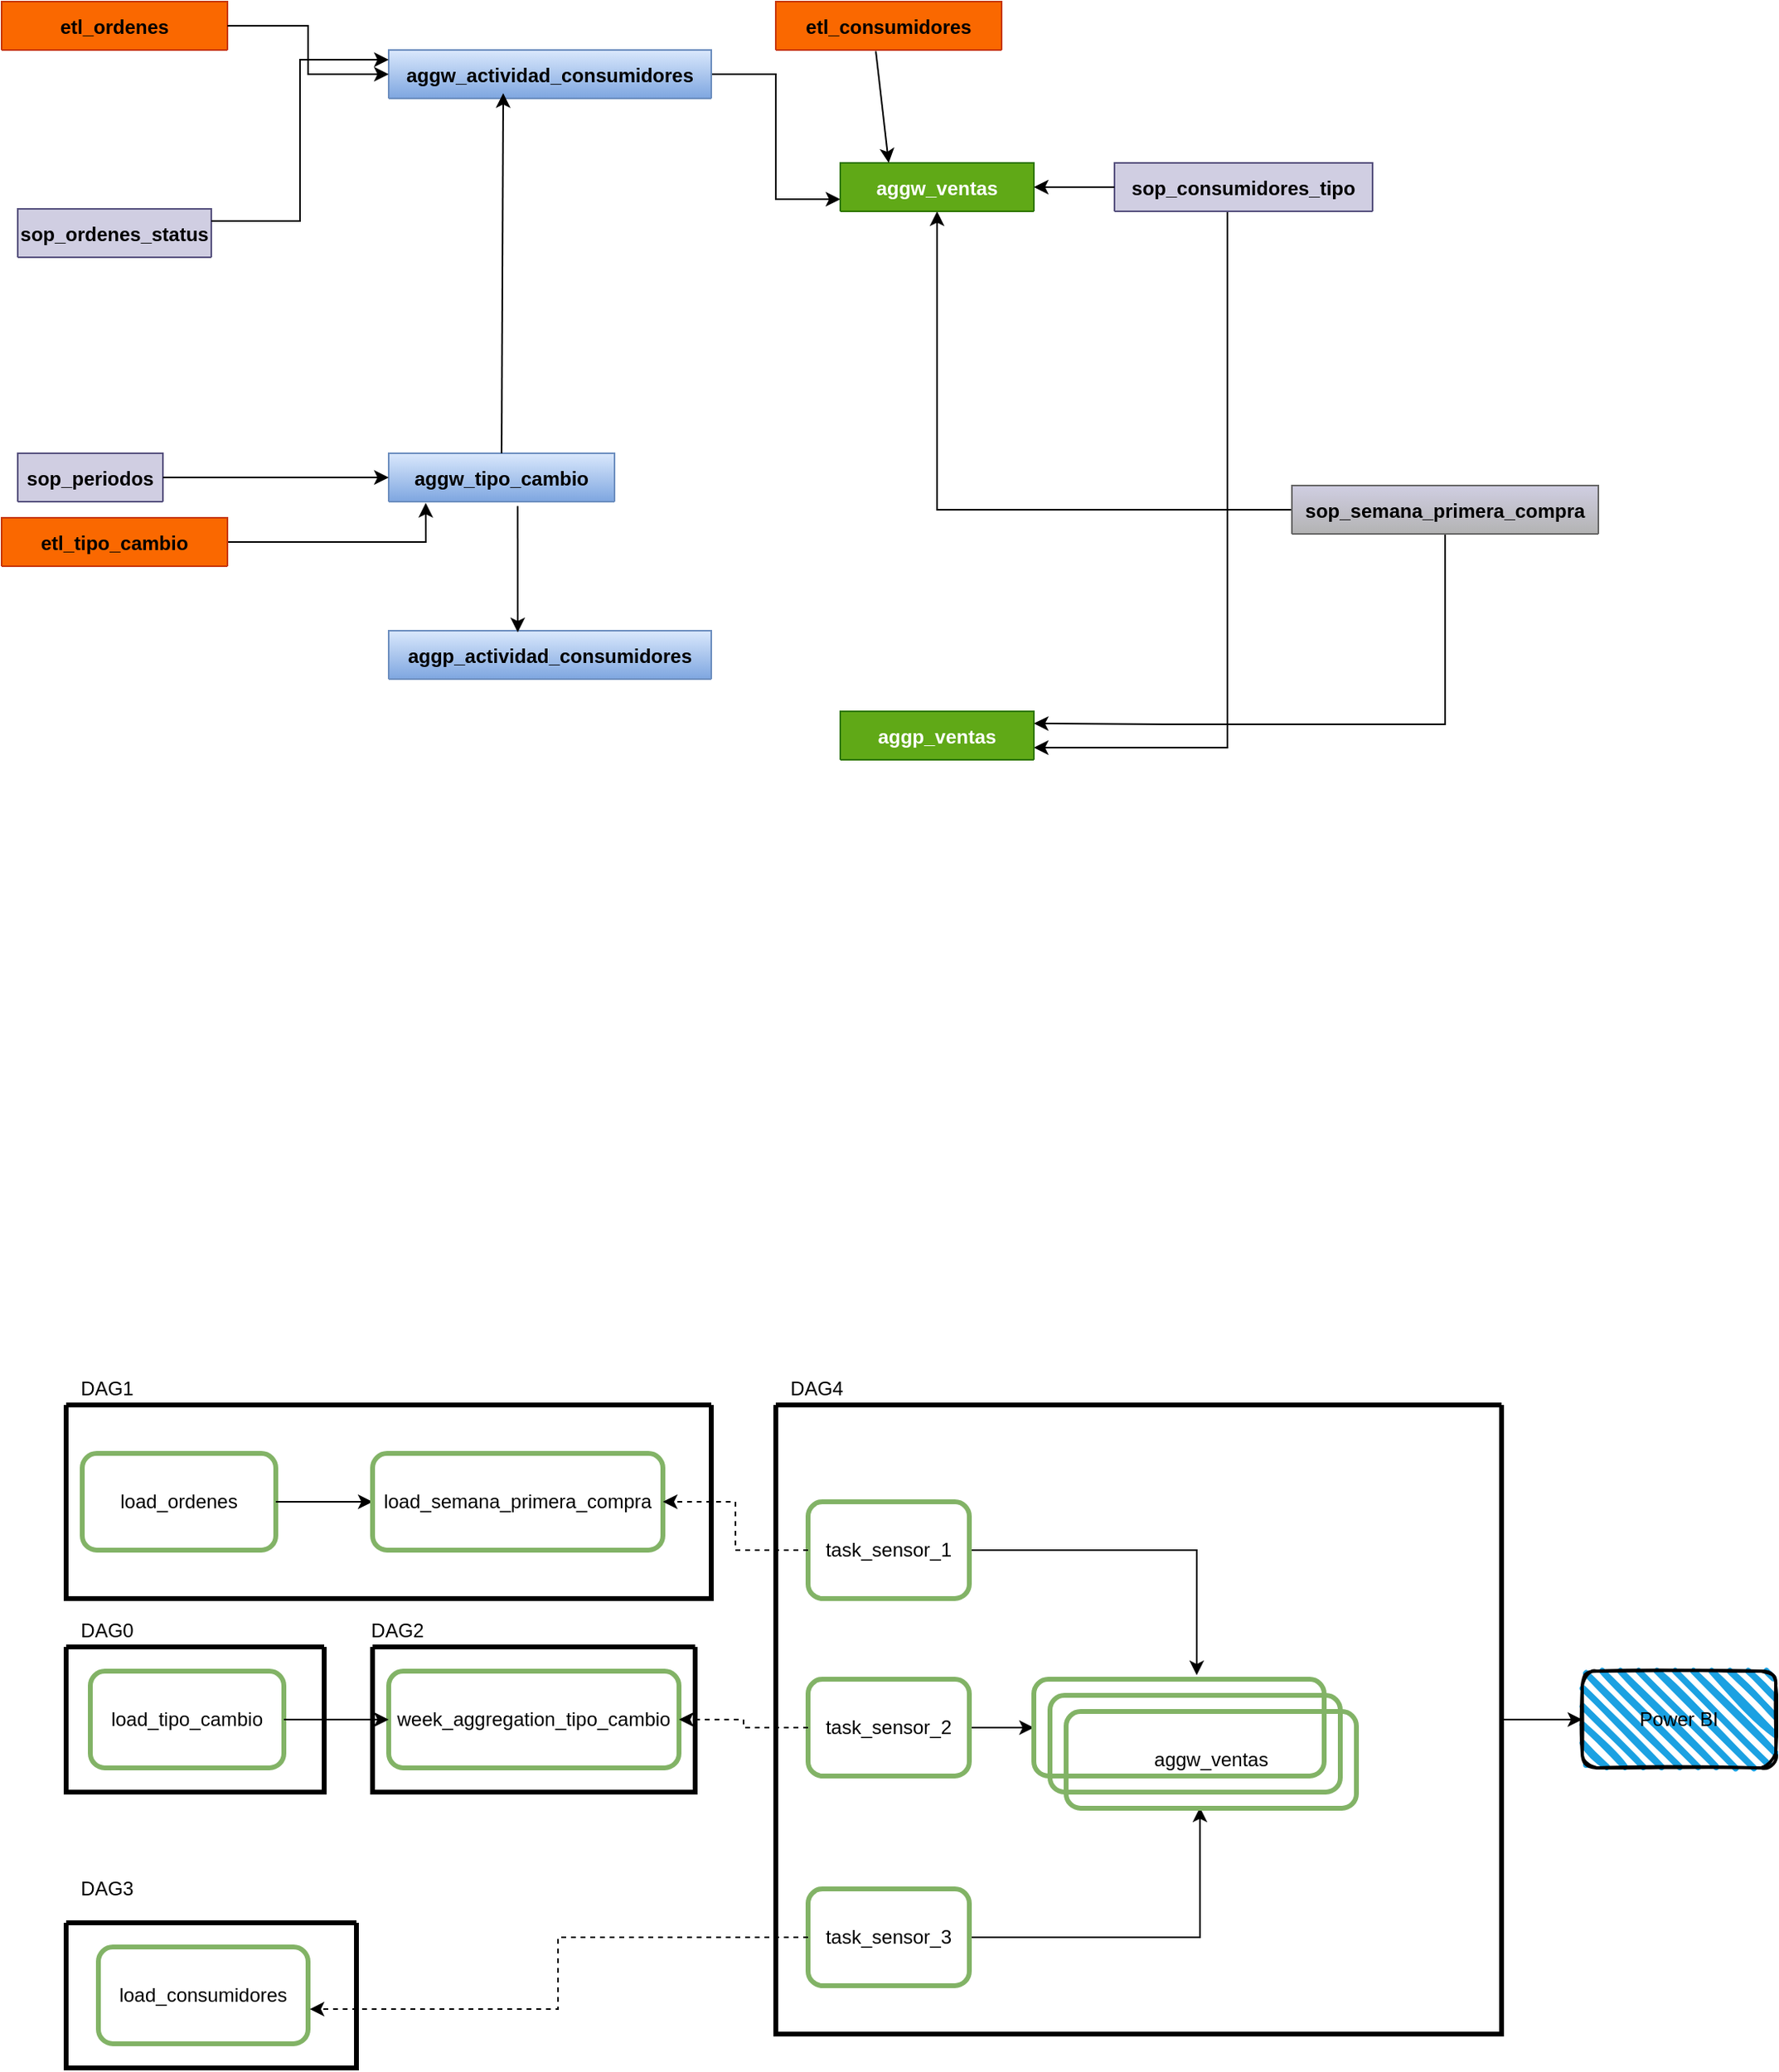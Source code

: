 <mxfile version="15.2.9" type="github">
  <diagram id="KA_HE6YPta2bOI-FpjTm" name="Fuxion Design">
    <mxGraphModel dx="1144" dy="902" grid="1" gridSize="10" guides="1" tooltips="1" connect="1" arrows="1" fold="1" page="1" pageScale="1" pageWidth="1169" pageHeight="827" math="0" shadow="0">
      <root>
        <mxCell id="0" />
        <mxCell id="1" parent="0" />
        <mxCell id="lISSTH9GkyfhvdTlUqES-1" value="etl_consumidores" style="shape=table;startSize=30;container=1;collapsible=1;childLayout=tableLayout;fixedRows=1;rowLines=0;fontStyle=1;align=center;resizeLast=1;fillColor=#fa6800;strokeColor=#C73500;fontColor=#000000;" parent="1" vertex="1" collapsed="1">
          <mxGeometry x="520" y="50" width="140" height="30" as="geometry">
            <mxRectangle x="78" y="874" width="142" height="110" as="alternateBounds" />
          </mxGeometry>
        </mxCell>
        <mxCell id="lISSTH9GkyfhvdTlUqES-2" value="" style="shape=partialRectangle;collapsible=0;dropTarget=0;pointerEvents=0;fillColor=none;top=0;left=0;bottom=1;right=0;points=[[0,0.5],[1,0.5]];portConstraint=eastwest;" parent="lISSTH9GkyfhvdTlUqES-1" vertex="1">
          <mxGeometry y="30" width="142" height="20" as="geometry" />
        </mxCell>
        <mxCell id="lISSTH9GkyfhvdTlUqES-3" value="PK" style="shape=partialRectangle;connectable=0;fillColor=none;top=0;left=0;bottom=0;right=0;fontStyle=1;overflow=hidden;" parent="lISSTH9GkyfhvdTlUqES-2" vertex="1">
          <mxGeometry width="30" height="20" as="geometry" />
        </mxCell>
        <mxCell id="lISSTH9GkyfhvdTlUqES-4" value="ConsumidorID" style="shape=partialRectangle;connectable=0;fillColor=none;top=0;left=0;bottom=0;right=0;align=left;spacingLeft=6;fontStyle=5;overflow=hidden;" parent="lISSTH9GkyfhvdTlUqES-2" vertex="1">
          <mxGeometry x="30" width="112" height="20" as="geometry" />
        </mxCell>
        <mxCell id="lISSTH9GkyfhvdTlUqES-5" value="" style="shape=partialRectangle;collapsible=0;dropTarget=0;pointerEvents=0;fillColor=none;top=0;left=0;bottom=0;right=0;points=[[0,0.5],[1,0.5]];portConstraint=eastwest;" parent="lISSTH9GkyfhvdTlUqES-1" vertex="1">
          <mxGeometry y="50" width="142" height="30" as="geometry" />
        </mxCell>
        <mxCell id="lISSTH9GkyfhvdTlUqES-6" value="" style="shape=partialRectangle;connectable=0;fillColor=none;top=0;left=0;bottom=0;right=0;editable=1;overflow=hidden;" parent="lISSTH9GkyfhvdTlUqES-5" vertex="1">
          <mxGeometry width="30" height="30" as="geometry" />
        </mxCell>
        <mxCell id="lISSTH9GkyfhvdTlUqES-7" value="TipoConsumidorID" style="shape=partialRectangle;connectable=0;fillColor=none;top=0;left=0;bottom=0;right=0;align=left;spacingLeft=6;overflow=hidden;" parent="lISSTH9GkyfhvdTlUqES-5" vertex="1">
          <mxGeometry x="30" width="112" height="30" as="geometry" />
        </mxCell>
        <mxCell id="lISSTH9GkyfhvdTlUqES-8" value="" style="shape=partialRectangle;collapsible=0;dropTarget=0;pointerEvents=0;fillColor=none;top=0;left=0;bottom=0;right=0;points=[[0,0.5],[1,0.5]];portConstraint=eastwest;" parent="lISSTH9GkyfhvdTlUqES-1" vertex="1">
          <mxGeometry y="80" width="142" height="30" as="geometry" />
        </mxCell>
        <mxCell id="lISSTH9GkyfhvdTlUqES-9" value="" style="shape=partialRectangle;connectable=0;fillColor=none;top=0;left=0;bottom=0;right=0;editable=1;overflow=hidden;" parent="lISSTH9GkyfhvdTlUqES-8" vertex="1">
          <mxGeometry width="30" height="30" as="geometry" />
        </mxCell>
        <mxCell id="lISSTH9GkyfhvdTlUqES-10" value="..." style="shape=partialRectangle;connectable=0;fillColor=none;top=0;left=0;bottom=0;right=0;align=left;spacingLeft=6;overflow=hidden;" parent="lISSTH9GkyfhvdTlUqES-8" vertex="1">
          <mxGeometry x="30" width="112" height="30" as="geometry" />
        </mxCell>
        <mxCell id="p2cWMJ88AytO4KsFGGtC-93" value="" style="shape=singleArrow;whiteSpace=wrap;html=1;arrowWidth=0.4;arrowSize=0.4;fontStyle=1;strokeColor=#6c8ebf;fillColor=#dae8fc;gradientColor=#7ea6e0;startSize=30;" vertex="1" parent="lISSTH9GkyfhvdTlUqES-1">
          <mxGeometry x="100" y="15" width="80" height="60" as="geometry" />
        </mxCell>
        <mxCell id="6CLeBp2kfd-HNvC3Rdcm-21" value="etl_ordenes" style="shape=table;startSize=30;container=1;collapsible=1;childLayout=tableLayout;fixedRows=1;rowLines=0;fontStyle=1;align=center;resizeLast=1;fillColor=#fa6800;strokeColor=#C73500;fontColor=#000000;" parent="1" vertex="1" collapsed="1">
          <mxGeometry x="40" y="50" width="140" height="30" as="geometry">
            <mxRectangle x="76" y="57" width="140" height="265" as="alternateBounds" />
          </mxGeometry>
        </mxCell>
        <mxCell id="6CLeBp2kfd-HNvC3Rdcm-22" value="" style="shape=partialRectangle;collapsible=0;dropTarget=0;pointerEvents=0;fillColor=none;top=0;left=0;bottom=1;right=0;points=[[0,0.5],[1,0.5]];portConstraint=eastwest;" parent="6CLeBp2kfd-HNvC3Rdcm-21" vertex="1">
          <mxGeometry y="30" width="140" height="30" as="geometry" />
        </mxCell>
        <mxCell id="6CLeBp2kfd-HNvC3Rdcm-23" value="PK" style="shape=partialRectangle;connectable=0;fillColor=none;top=0;left=0;bottom=0;right=0;fontStyle=1;overflow=hidden;" parent="6CLeBp2kfd-HNvC3Rdcm-22" vertex="1">
          <mxGeometry width="30" height="30" as="geometry" />
        </mxCell>
        <mxCell id="6CLeBp2kfd-HNvC3Rdcm-24" value="OrdenID" style="shape=partialRectangle;connectable=0;fillColor=none;top=0;left=0;bottom=0;right=0;align=left;spacingLeft=6;fontStyle=5;overflow=hidden;" parent="6CLeBp2kfd-HNvC3Rdcm-22" vertex="1">
          <mxGeometry x="30" width="110" height="30" as="geometry" />
        </mxCell>
        <mxCell id="6CLeBp2kfd-HNvC3Rdcm-25" value="" style="shape=partialRectangle;collapsible=0;dropTarget=0;pointerEvents=0;fillColor=none;top=0;left=0;bottom=0;right=0;points=[[0,0.5],[1,0.5]];portConstraint=eastwest;" parent="6CLeBp2kfd-HNvC3Rdcm-21" vertex="1">
          <mxGeometry y="60" width="140" height="30" as="geometry" />
        </mxCell>
        <mxCell id="6CLeBp2kfd-HNvC3Rdcm-26" value="" style="shape=partialRectangle;connectable=0;fillColor=none;top=0;left=0;bottom=0;right=0;editable=1;overflow=hidden;" parent="6CLeBp2kfd-HNvC3Rdcm-25" vertex="1">
          <mxGeometry width="30" height="30" as="geometry" />
        </mxCell>
        <mxCell id="6CLeBp2kfd-HNvC3Rdcm-27" value="FechaOrden" style="shape=partialRectangle;connectable=0;fillColor=none;top=0;left=0;bottom=0;right=0;align=left;spacingLeft=6;overflow=hidden;fontStyle=0;fontColor=#3333FF;" parent="6CLeBp2kfd-HNvC3Rdcm-25" vertex="1">
          <mxGeometry x="30" width="110" height="30" as="geometry" />
        </mxCell>
        <mxCell id="6CLeBp2kfd-HNvC3Rdcm-28" value="" style="shape=partialRectangle;collapsible=0;dropTarget=0;pointerEvents=0;fillColor=none;top=0;left=0;bottom=0;right=0;points=[[0,0.5],[1,0.5]];portConstraint=eastwest;" parent="6CLeBp2kfd-HNvC3Rdcm-21" vertex="1">
          <mxGeometry y="90" width="140" height="25" as="geometry" />
        </mxCell>
        <mxCell id="6CLeBp2kfd-HNvC3Rdcm-29" value="" style="shape=partialRectangle;connectable=0;fillColor=none;top=0;left=0;bottom=0;right=0;editable=1;overflow=hidden;" parent="6CLeBp2kfd-HNvC3Rdcm-28" vertex="1">
          <mxGeometry width="30" height="25" as="geometry" />
        </mxCell>
        <mxCell id="6CLeBp2kfd-HNvC3Rdcm-30" value="ConsumidorID" style="shape=partialRectangle;connectable=0;fillColor=none;top=0;left=0;bottom=0;right=0;align=left;spacingLeft=6;overflow=hidden;" parent="6CLeBp2kfd-HNvC3Rdcm-28" vertex="1">
          <mxGeometry x="30" width="110" height="25" as="geometry" />
        </mxCell>
        <mxCell id="6CLeBp2kfd-HNvC3Rdcm-31" value="" style="shape=partialRectangle;collapsible=0;dropTarget=0;pointerEvents=0;fillColor=none;top=0;left=0;bottom=0;right=0;points=[[0,0.5],[1,0.5]];portConstraint=eastwest;" parent="6CLeBp2kfd-HNvC3Rdcm-21" vertex="1">
          <mxGeometry y="115" width="140" height="30" as="geometry" />
        </mxCell>
        <mxCell id="6CLeBp2kfd-HNvC3Rdcm-32" value="" style="shape=partialRectangle;connectable=0;fillColor=none;top=0;left=0;bottom=0;right=0;editable=1;overflow=hidden;" parent="6CLeBp2kfd-HNvC3Rdcm-31" vertex="1">
          <mxGeometry width="30" height="30" as="geometry" />
        </mxCell>
        <mxCell id="6CLeBp2kfd-HNvC3Rdcm-33" value="CodigoPais" style="shape=partialRectangle;connectable=0;fillColor=none;top=0;left=0;bottom=0;right=0;align=left;spacingLeft=6;overflow=hidden;" parent="6CLeBp2kfd-HNvC3Rdcm-31" vertex="1">
          <mxGeometry x="30" width="110" height="30" as="geometry" />
        </mxCell>
        <mxCell id="6CLeBp2kfd-HNvC3Rdcm-34" value="" style="shape=partialRectangle;collapsible=0;dropTarget=0;pointerEvents=0;fillColor=none;top=0;left=0;bottom=0;right=0;points=[[0,0.5],[1,0.5]];portConstraint=eastwest;" parent="6CLeBp2kfd-HNvC3Rdcm-21" vertex="1">
          <mxGeometry y="145" width="140" height="30" as="geometry" />
        </mxCell>
        <mxCell id="6CLeBp2kfd-HNvC3Rdcm-35" value="" style="shape=partialRectangle;connectable=0;fillColor=none;top=0;left=0;bottom=0;right=0;editable=1;overflow=hidden;" parent="6CLeBp2kfd-HNvC3Rdcm-34" vertex="1">
          <mxGeometry width="30" height="30" as="geometry" />
        </mxCell>
        <mxCell id="6CLeBp2kfd-HNvC3Rdcm-36" value="CodigoMoneda" style="shape=partialRectangle;connectable=0;fillColor=none;top=0;left=0;bottom=0;right=0;align=left;spacingLeft=6;overflow=hidden;" parent="6CLeBp2kfd-HNvC3Rdcm-34" vertex="1">
          <mxGeometry x="30" width="110" height="30" as="geometry" />
        </mxCell>
        <mxCell id="6CLeBp2kfd-HNvC3Rdcm-37" value="" style="shape=partialRectangle;collapsible=0;dropTarget=0;pointerEvents=0;fillColor=none;top=0;left=0;bottom=0;right=0;points=[[0,0.5],[1,0.5]];portConstraint=eastwest;" parent="6CLeBp2kfd-HNvC3Rdcm-21" vertex="1">
          <mxGeometry y="175" width="140" height="30" as="geometry" />
        </mxCell>
        <mxCell id="6CLeBp2kfd-HNvC3Rdcm-38" value="" style="shape=partialRectangle;connectable=0;fillColor=none;top=0;left=0;bottom=0;right=0;editable=1;overflow=hidden;" parent="6CLeBp2kfd-HNvC3Rdcm-37" vertex="1">
          <mxGeometry width="30" height="30" as="geometry" />
        </mxCell>
        <mxCell id="6CLeBp2kfd-HNvC3Rdcm-39" value="PrecioTotal" style="shape=partialRectangle;connectable=0;fillColor=none;top=0;left=0;bottom=0;right=0;align=left;spacingLeft=6;overflow=hidden;" parent="6CLeBp2kfd-HNvC3Rdcm-37" vertex="1">
          <mxGeometry x="30" width="110" height="30" as="geometry" />
        </mxCell>
        <mxCell id="6CLeBp2kfd-HNvC3Rdcm-41" value="" style="shape=partialRectangle;collapsible=0;dropTarget=0;pointerEvents=0;fillColor=none;top=0;left=0;bottom=0;right=0;points=[[0,0.5],[1,0.5]];portConstraint=eastwest;" parent="6CLeBp2kfd-HNvC3Rdcm-21" vertex="1">
          <mxGeometry y="205" width="140" height="30" as="geometry" />
        </mxCell>
        <mxCell id="6CLeBp2kfd-HNvC3Rdcm-42" value="" style="shape=partialRectangle;connectable=0;fillColor=none;top=0;left=0;bottom=0;right=0;editable=1;overflow=hidden;" parent="6CLeBp2kfd-HNvC3Rdcm-41" vertex="1">
          <mxGeometry width="30" height="30" as="geometry" />
        </mxCell>
        <mxCell id="6CLeBp2kfd-HNvC3Rdcm-43" value="VolumenTotal" style="shape=partialRectangle;connectable=0;fillColor=none;top=0;left=0;bottom=0;right=0;align=left;spacingLeft=6;overflow=hidden;" parent="6CLeBp2kfd-HNvC3Rdcm-41" vertex="1">
          <mxGeometry x="30" width="110" height="30" as="geometry" />
        </mxCell>
        <mxCell id="6CLeBp2kfd-HNvC3Rdcm-205" value="" style="shape=partialRectangle;collapsible=0;dropTarget=0;pointerEvents=0;fillColor=none;top=0;left=0;bottom=0;right=0;points=[[0,0.5],[1,0.5]];portConstraint=eastwest;" parent="6CLeBp2kfd-HNvC3Rdcm-21" vertex="1">
          <mxGeometry y="235" width="140" height="30" as="geometry" />
        </mxCell>
        <mxCell id="6CLeBp2kfd-HNvC3Rdcm-206" value="" style="shape=partialRectangle;connectable=0;fillColor=none;top=0;left=0;bottom=0;right=0;editable=1;overflow=hidden;" parent="6CLeBp2kfd-HNvC3Rdcm-205" vertex="1">
          <mxGeometry width="30" height="30" as="geometry" />
        </mxCell>
        <mxCell id="6CLeBp2kfd-HNvC3Rdcm-207" value="OrdenStatusID" style="shape=partialRectangle;connectable=0;fillColor=none;top=0;left=0;bottom=0;right=0;align=left;spacingLeft=6;overflow=hidden;fontColor=#B5739D;" parent="6CLeBp2kfd-HNvC3Rdcm-205" vertex="1">
          <mxGeometry x="30" width="110" height="30" as="geometry" />
        </mxCell>
        <mxCell id="6CLeBp2kfd-HNvC3Rdcm-44" value="sop_periodos" style="shape=table;startSize=30;container=1;collapsible=1;childLayout=tableLayout;fixedRows=1;rowLines=0;fontStyle=1;align=center;resizeLast=1;fillColor=#d0cee2;strokeColor=#56517e;" parent="1" vertex="1" collapsed="1">
          <mxGeometry x="50" y="330" width="90" height="30" as="geometry">
            <mxRectangle x="76" y="451" width="140" height="150" as="alternateBounds" />
          </mxGeometry>
        </mxCell>
        <mxCell id="6CLeBp2kfd-HNvC3Rdcm-45" value="" style="shape=partialRectangle;collapsible=0;dropTarget=0;pointerEvents=0;fillColor=none;top=0;left=0;bottom=1;right=0;points=[[0,0.5],[1,0.5]];portConstraint=eastwest;" parent="6CLeBp2kfd-HNvC3Rdcm-44" vertex="1">
          <mxGeometry y="30" width="140" height="30" as="geometry" />
        </mxCell>
        <mxCell id="6CLeBp2kfd-HNvC3Rdcm-46" value="PK" style="shape=partialRectangle;connectable=0;fillColor=none;top=0;left=0;bottom=0;right=0;fontStyle=1;overflow=hidden;" parent="6CLeBp2kfd-HNvC3Rdcm-45" vertex="1">
          <mxGeometry width="30" height="30" as="geometry" />
        </mxCell>
        <mxCell id="6CLeBp2kfd-HNvC3Rdcm-47" value="SemanaFuxionID" style="shape=partialRectangle;connectable=0;fillColor=none;top=0;left=0;bottom=0;right=0;align=left;spacingLeft=6;fontStyle=5;overflow=hidden;" parent="6CLeBp2kfd-HNvC3Rdcm-45" vertex="1">
          <mxGeometry x="30" width="110" height="30" as="geometry" />
        </mxCell>
        <mxCell id="6CLeBp2kfd-HNvC3Rdcm-48" value="" style="shape=partialRectangle;collapsible=0;dropTarget=0;pointerEvents=0;fillColor=none;top=0;left=0;bottom=0;right=0;points=[[0,0.5],[1,0.5]];portConstraint=eastwest;" parent="6CLeBp2kfd-HNvC3Rdcm-44" vertex="1">
          <mxGeometry y="60" width="140" height="30" as="geometry" />
        </mxCell>
        <mxCell id="6CLeBp2kfd-HNvC3Rdcm-49" value="" style="shape=partialRectangle;connectable=0;fillColor=none;top=0;left=0;bottom=0;right=0;editable=1;overflow=hidden;" parent="6CLeBp2kfd-HNvC3Rdcm-48" vertex="1">
          <mxGeometry width="30" height="30" as="geometry" />
        </mxCell>
        <mxCell id="6CLeBp2kfd-HNvC3Rdcm-50" value="FechaInicio" style="shape=partialRectangle;connectable=0;fillColor=none;top=0;left=0;bottom=0;right=0;align=left;spacingLeft=6;overflow=hidden;fontColor=#3333FF;" parent="6CLeBp2kfd-HNvC3Rdcm-48" vertex="1">
          <mxGeometry x="30" width="110" height="30" as="geometry" />
        </mxCell>
        <mxCell id="6CLeBp2kfd-HNvC3Rdcm-51" value="" style="shape=partialRectangle;collapsible=0;dropTarget=0;pointerEvents=0;fillColor=none;top=0;left=0;bottom=0;right=0;points=[[0,0.5],[1,0.5]];portConstraint=eastwest;" parent="6CLeBp2kfd-HNvC3Rdcm-44" vertex="1">
          <mxGeometry y="90" width="140" height="30" as="geometry" />
        </mxCell>
        <mxCell id="6CLeBp2kfd-HNvC3Rdcm-52" value="" style="shape=partialRectangle;connectable=0;fillColor=none;top=0;left=0;bottom=0;right=0;editable=1;overflow=hidden;" parent="6CLeBp2kfd-HNvC3Rdcm-51" vertex="1">
          <mxGeometry width="30" height="30" as="geometry" />
        </mxCell>
        <mxCell id="6CLeBp2kfd-HNvC3Rdcm-53" value="FechaFin" style="shape=partialRectangle;connectable=0;fillColor=none;top=0;left=0;bottom=0;right=0;align=left;spacingLeft=6;overflow=hidden;fontColor=#3333FF;" parent="6CLeBp2kfd-HNvC3Rdcm-51" vertex="1">
          <mxGeometry x="30" width="110" height="30" as="geometry" />
        </mxCell>
        <mxCell id="6CLeBp2kfd-HNvC3Rdcm-54" value="" style="shape=partialRectangle;collapsible=0;dropTarget=0;pointerEvents=0;fillColor=none;top=0;left=0;bottom=0;right=0;points=[[0,0.5],[1,0.5]];portConstraint=eastwest;" parent="6CLeBp2kfd-HNvC3Rdcm-44" vertex="1">
          <mxGeometry y="120" width="140" height="30" as="geometry" />
        </mxCell>
        <mxCell id="6CLeBp2kfd-HNvC3Rdcm-55" value="" style="shape=partialRectangle;connectable=0;fillColor=none;top=0;left=0;bottom=0;right=0;editable=1;overflow=hidden;" parent="6CLeBp2kfd-HNvC3Rdcm-54" vertex="1">
          <mxGeometry width="30" height="30" as="geometry" />
        </mxCell>
        <mxCell id="6CLeBp2kfd-HNvC3Rdcm-56" value="SemanaID" style="shape=partialRectangle;connectable=0;fillColor=none;top=0;left=0;bottom=0;right=0;align=left;spacingLeft=6;overflow=hidden;" parent="6CLeBp2kfd-HNvC3Rdcm-54" vertex="1">
          <mxGeometry x="30" width="110" height="30" as="geometry" />
        </mxCell>
        <mxCell id="p2cWMJ88AytO4KsFGGtC-94" value="" style="edgeStyle=orthogonalEdgeStyle;rounded=0;orthogonalLoop=1;jettySize=auto;html=1;entryX=0;entryY=0.75;entryDx=0;entryDy=0;" edge="1" parent="1" source="6CLeBp2kfd-HNvC3Rdcm-57" target="6CLeBp2kfd-HNvC3Rdcm-153">
          <mxGeometry relative="1" as="geometry" />
        </mxCell>
        <mxCell id="6CLeBp2kfd-HNvC3Rdcm-57" value="aggw_actividad_consumidores" style="shape=table;startSize=30;container=1;collapsible=1;childLayout=tableLayout;fixedRows=1;rowLines=0;fontStyle=1;align=center;resizeLast=1;strokeColor=#6c8ebf;fillColor=#dae8fc;gradientColor=#7ea6e0;" parent="1" vertex="1" collapsed="1">
          <mxGeometry x="280" y="80" width="200" height="30" as="geometry">
            <mxRectangle x="280" y="80" width="190" height="225" as="alternateBounds" />
          </mxGeometry>
        </mxCell>
        <mxCell id="6CLeBp2kfd-HNvC3Rdcm-58" value="" style="shape=partialRectangle;collapsible=0;dropTarget=0;pointerEvents=0;fillColor=none;top=0;left=0;bottom=1;right=0;points=[[0,0.5],[1,0.5]];portConstraint=eastwest;" parent="6CLeBp2kfd-HNvC3Rdcm-57" vertex="1">
          <mxGeometry y="30" width="190" height="20" as="geometry" />
        </mxCell>
        <mxCell id="6CLeBp2kfd-HNvC3Rdcm-59" value="PK" style="shape=partialRectangle;connectable=0;fillColor=none;top=0;left=0;bottom=0;right=0;fontStyle=1;overflow=hidden;" parent="6CLeBp2kfd-HNvC3Rdcm-58" vertex="1">
          <mxGeometry width="30" height="20" as="geometry">
            <mxRectangle width="30" height="20" as="alternateBounds" />
          </mxGeometry>
        </mxCell>
        <mxCell id="6CLeBp2kfd-HNvC3Rdcm-60" value="ConsumidorID" style="shape=partialRectangle;connectable=0;fillColor=none;top=0;left=0;bottom=0;right=0;align=left;spacingLeft=6;fontStyle=5;overflow=hidden;" parent="6CLeBp2kfd-HNvC3Rdcm-58" vertex="1">
          <mxGeometry x="30" width="160" height="20" as="geometry">
            <mxRectangle width="160" height="20" as="alternateBounds" />
          </mxGeometry>
        </mxCell>
        <mxCell id="6CLeBp2kfd-HNvC3Rdcm-61" value="" style="shape=partialRectangle;collapsible=0;dropTarget=0;pointerEvents=0;fillColor=none;top=0;left=0;bottom=0;right=0;points=[[0,0.5],[1,0.5]];portConstraint=eastwest;" parent="6CLeBp2kfd-HNvC3Rdcm-57" vertex="1">
          <mxGeometry y="50" width="190" height="30" as="geometry" />
        </mxCell>
        <mxCell id="6CLeBp2kfd-HNvC3Rdcm-62" value="" style="shape=partialRectangle;connectable=0;fillColor=none;top=0;left=0;bottom=0;right=0;editable=1;overflow=hidden;" parent="6CLeBp2kfd-HNvC3Rdcm-61" vertex="1">
          <mxGeometry width="30" height="30" as="geometry">
            <mxRectangle width="30" height="30" as="alternateBounds" />
          </mxGeometry>
        </mxCell>
        <mxCell id="6CLeBp2kfd-HNvC3Rdcm-63" value="SemanaFuxionID" style="shape=partialRectangle;connectable=0;fillColor=none;top=0;left=0;bottom=0;right=0;align=left;spacingLeft=6;overflow=hidden;" parent="6CLeBp2kfd-HNvC3Rdcm-61" vertex="1">
          <mxGeometry x="30" width="160" height="30" as="geometry">
            <mxRectangle width="160" height="30" as="alternateBounds" />
          </mxGeometry>
        </mxCell>
        <mxCell id="6CLeBp2kfd-HNvC3Rdcm-64" value="" style="shape=partialRectangle;collapsible=0;dropTarget=0;pointerEvents=0;fillColor=none;top=0;left=0;bottom=0;right=0;points=[[0,0.5],[1,0.5]];portConstraint=eastwest;" parent="6CLeBp2kfd-HNvC3Rdcm-57" vertex="1">
          <mxGeometry y="80" width="190" height="20" as="geometry" />
        </mxCell>
        <mxCell id="6CLeBp2kfd-HNvC3Rdcm-65" value="" style="shape=partialRectangle;connectable=0;fillColor=none;top=0;left=0;bottom=0;right=0;editable=1;overflow=hidden;" parent="6CLeBp2kfd-HNvC3Rdcm-64" vertex="1">
          <mxGeometry width="30" height="20" as="geometry">
            <mxRectangle width="30" height="20" as="alternateBounds" />
          </mxGeometry>
        </mxCell>
        <mxCell id="6CLeBp2kfd-HNvC3Rdcm-66" value="CodigoMoneda" style="shape=partialRectangle;connectable=0;fillColor=none;top=0;left=0;bottom=0;right=0;align=left;spacingLeft=6;overflow=hidden;" parent="6CLeBp2kfd-HNvC3Rdcm-64" vertex="1">
          <mxGeometry x="30" width="160" height="20" as="geometry">
            <mxRectangle width="160" height="20" as="alternateBounds" />
          </mxGeometry>
        </mxCell>
        <mxCell id="6CLeBp2kfd-HNvC3Rdcm-67" value="" style="shape=partialRectangle;collapsible=0;dropTarget=0;pointerEvents=0;fillColor=none;top=0;left=0;bottom=0;right=0;points=[[0,0.5],[1,0.5]];portConstraint=eastwest;" parent="6CLeBp2kfd-HNvC3Rdcm-57" vertex="1">
          <mxGeometry y="100" width="190" height="30" as="geometry" />
        </mxCell>
        <mxCell id="6CLeBp2kfd-HNvC3Rdcm-68" value="" style="shape=partialRectangle;connectable=0;fillColor=none;top=0;left=0;bottom=0;right=0;editable=1;overflow=hidden;" parent="6CLeBp2kfd-HNvC3Rdcm-67" vertex="1">
          <mxGeometry width="30" height="30" as="geometry">
            <mxRectangle width="30" height="30" as="alternateBounds" />
          </mxGeometry>
        </mxCell>
        <mxCell id="6CLeBp2kfd-HNvC3Rdcm-69" value="CodigoPais" style="shape=partialRectangle;connectable=0;fillColor=none;top=0;left=0;bottom=0;right=0;align=left;spacingLeft=6;overflow=hidden;" parent="6CLeBp2kfd-HNvC3Rdcm-67" vertex="1">
          <mxGeometry x="30" width="160" height="30" as="geometry">
            <mxRectangle width="160" height="30" as="alternateBounds" />
          </mxGeometry>
        </mxCell>
        <mxCell id="6CLeBp2kfd-HNvC3Rdcm-70" value="" style="shape=partialRectangle;collapsible=0;dropTarget=0;pointerEvents=0;fillColor=none;top=0;left=0;bottom=0;right=0;points=[[0,0.5],[1,0.5]];portConstraint=eastwest;" parent="6CLeBp2kfd-HNvC3Rdcm-57" vertex="1">
          <mxGeometry y="130" width="190" height="30" as="geometry" />
        </mxCell>
        <mxCell id="6CLeBp2kfd-HNvC3Rdcm-71" value="" style="shape=partialRectangle;connectable=0;fillColor=none;top=0;left=0;bottom=0;right=0;editable=1;overflow=hidden;" parent="6CLeBp2kfd-HNvC3Rdcm-70" vertex="1">
          <mxGeometry width="30" height="30" as="geometry">
            <mxRectangle width="30" height="30" as="alternateBounds" />
          </mxGeometry>
        </mxCell>
        <mxCell id="6CLeBp2kfd-HNvC3Rdcm-72" value="sum(OrdenIDFlag)" style="shape=partialRectangle;connectable=0;fillColor=none;top=0;left=0;bottom=0;right=0;align=left;spacingLeft=6;overflow=hidden;" parent="6CLeBp2kfd-HNvC3Rdcm-70" vertex="1">
          <mxGeometry x="30" width="160" height="30" as="geometry">
            <mxRectangle width="160" height="30" as="alternateBounds" />
          </mxGeometry>
        </mxCell>
        <mxCell id="6CLeBp2kfd-HNvC3Rdcm-73" value="" style="shape=partialRectangle;collapsible=0;dropTarget=0;pointerEvents=0;fillColor=none;top=0;left=0;bottom=0;right=0;points=[[0,0.5],[1,0.5]];portConstraint=eastwest;" parent="6CLeBp2kfd-HNvC3Rdcm-57" vertex="1">
          <mxGeometry y="160" width="190" height="30" as="geometry" />
        </mxCell>
        <mxCell id="6CLeBp2kfd-HNvC3Rdcm-74" value="" style="shape=partialRectangle;connectable=0;fillColor=none;top=0;left=0;bottom=0;right=0;editable=1;overflow=hidden;" parent="6CLeBp2kfd-HNvC3Rdcm-73" vertex="1">
          <mxGeometry width="30" height="30" as="geometry">
            <mxRectangle width="30" height="30" as="alternateBounds" />
          </mxGeometry>
        </mxCell>
        <mxCell id="6CLeBp2kfd-HNvC3Rdcm-75" value="sum(PrecioTotal)" style="shape=partialRectangle;connectable=0;fillColor=none;top=0;left=0;bottom=0;right=0;align=left;spacingLeft=6;overflow=hidden;" parent="6CLeBp2kfd-HNvC3Rdcm-73" vertex="1">
          <mxGeometry x="30" width="160" height="30" as="geometry">
            <mxRectangle width="160" height="30" as="alternateBounds" />
          </mxGeometry>
        </mxCell>
        <mxCell id="6CLeBp2kfd-HNvC3Rdcm-76" value="" style="shape=partialRectangle;collapsible=0;dropTarget=0;pointerEvents=0;fillColor=none;top=0;left=0;bottom=0;right=0;points=[[0,0.5],[1,0.5]];portConstraint=eastwest;" parent="6CLeBp2kfd-HNvC3Rdcm-57" vertex="1">
          <mxGeometry y="190" width="190" height="30" as="geometry" />
        </mxCell>
        <mxCell id="6CLeBp2kfd-HNvC3Rdcm-77" value="" style="shape=partialRectangle;connectable=0;fillColor=none;top=0;left=0;bottom=0;right=0;editable=1;overflow=hidden;" parent="6CLeBp2kfd-HNvC3Rdcm-76" vertex="1">
          <mxGeometry width="30" height="30" as="geometry">
            <mxRectangle width="30" height="30" as="alternateBounds" />
          </mxGeometry>
        </mxCell>
        <mxCell id="6CLeBp2kfd-HNvC3Rdcm-78" value="sum(VolumenTotal)" style="shape=partialRectangle;connectable=0;fillColor=none;top=0;left=0;bottom=0;right=0;align=left;spacingLeft=6;overflow=hidden;" parent="6CLeBp2kfd-HNvC3Rdcm-76" vertex="1">
          <mxGeometry x="30" width="160" height="30" as="geometry">
            <mxRectangle width="160" height="30" as="alternateBounds" />
          </mxGeometry>
        </mxCell>
        <mxCell id="6CLeBp2kfd-HNvC3Rdcm-79" value="" style="edgeStyle=orthogonalEdgeStyle;rounded=0;orthogonalLoop=1;jettySize=auto;html=1;fontColor=#3333FF;" parent="1" source="6CLeBp2kfd-HNvC3Rdcm-31" target="6CLeBp2kfd-HNvC3Rdcm-61" edge="1">
          <mxGeometry relative="1" as="geometry" />
        </mxCell>
        <mxCell id="6CLeBp2kfd-HNvC3Rdcm-121" value="" style="edgeStyle=orthogonalEdgeStyle;rounded=0;orthogonalLoop=1;jettySize=auto;html=1;fontColor=#3333FF;entryX=0.164;entryY=1.025;entryDx=0;entryDy=0;entryPerimeter=0;" parent="1" source="6CLeBp2kfd-HNvC3Rdcm-91" target="6CLeBp2kfd-HNvC3Rdcm-111" edge="1">
          <mxGeometry relative="1" as="geometry" />
        </mxCell>
        <mxCell id="6CLeBp2kfd-HNvC3Rdcm-91" value="etl_tipo_cambio" style="shape=table;startSize=30;container=1;collapsible=1;childLayout=tableLayout;fixedRows=1;rowLines=0;fontStyle=1;align=center;resizeLast=1;fillColor=#fa6800;strokeColor=#C73500;fontColor=#000000;" parent="1" vertex="1" collapsed="1">
          <mxGeometry x="40" y="370" width="140" height="30" as="geometry">
            <mxRectangle x="78" y="694" width="140" height="120" as="alternateBounds" />
          </mxGeometry>
        </mxCell>
        <mxCell id="6CLeBp2kfd-HNvC3Rdcm-92" value="" style="shape=partialRectangle;collapsible=0;dropTarget=0;pointerEvents=0;fillColor=none;top=0;left=0;bottom=1;right=0;points=[[0,0.5],[1,0.5]];portConstraint=eastwest;" parent="6CLeBp2kfd-HNvC3Rdcm-91" vertex="1">
          <mxGeometry y="30" width="140" height="30" as="geometry" />
        </mxCell>
        <mxCell id="6CLeBp2kfd-HNvC3Rdcm-93" value="" style="shape=partialRectangle;connectable=0;fillColor=none;top=0;left=0;bottom=0;right=0;fontStyle=1;overflow=hidden;" parent="6CLeBp2kfd-HNvC3Rdcm-92" vertex="1">
          <mxGeometry width="30" height="30" as="geometry" />
        </mxCell>
        <mxCell id="6CLeBp2kfd-HNvC3Rdcm-94" value="Fecha" style="shape=partialRectangle;connectable=0;fillColor=none;top=0;left=0;bottom=0;right=0;align=left;spacingLeft=6;fontStyle=0;overflow=hidden;fontColor=#3333FF;" parent="6CLeBp2kfd-HNvC3Rdcm-92" vertex="1">
          <mxGeometry x="30" width="110" height="30" as="geometry" />
        </mxCell>
        <mxCell id="6CLeBp2kfd-HNvC3Rdcm-95" value="" style="shape=partialRectangle;collapsible=0;dropTarget=0;pointerEvents=0;fillColor=none;top=0;left=0;bottom=0;right=0;points=[[0,0.5],[1,0.5]];portConstraint=eastwest;" parent="6CLeBp2kfd-HNvC3Rdcm-91" vertex="1">
          <mxGeometry y="60" width="140" height="30" as="geometry" />
        </mxCell>
        <mxCell id="6CLeBp2kfd-HNvC3Rdcm-96" value="" style="shape=partialRectangle;connectable=0;fillColor=none;top=0;left=0;bottom=0;right=0;editable=1;overflow=hidden;" parent="6CLeBp2kfd-HNvC3Rdcm-95" vertex="1">
          <mxGeometry width="30" height="30" as="geometry" />
        </mxCell>
        <mxCell id="6CLeBp2kfd-HNvC3Rdcm-97" value="CodigoMoneda" style="shape=partialRectangle;connectable=0;fillColor=none;top=0;left=0;bottom=0;right=0;align=left;spacingLeft=6;overflow=hidden;" parent="6CLeBp2kfd-HNvC3Rdcm-95" vertex="1">
          <mxGeometry x="30" width="110" height="30" as="geometry" />
        </mxCell>
        <mxCell id="6CLeBp2kfd-HNvC3Rdcm-98" value="" style="shape=partialRectangle;collapsible=0;dropTarget=0;pointerEvents=0;fillColor=none;top=0;left=0;bottom=0;right=0;points=[[0,0.5],[1,0.5]];portConstraint=eastwest;" parent="6CLeBp2kfd-HNvC3Rdcm-91" vertex="1">
          <mxGeometry y="90" width="140" height="30" as="geometry" />
        </mxCell>
        <mxCell id="6CLeBp2kfd-HNvC3Rdcm-99" value="" style="shape=partialRectangle;connectable=0;fillColor=none;top=0;left=0;bottom=0;right=0;editable=1;overflow=hidden;" parent="6CLeBp2kfd-HNvC3Rdcm-98" vertex="1">
          <mxGeometry width="30" height="30" as="geometry" />
        </mxCell>
        <mxCell id="6CLeBp2kfd-HNvC3Rdcm-100" value="TipoDeCambio" style="shape=partialRectangle;connectable=0;fillColor=none;top=0;left=0;bottom=0;right=0;align=left;spacingLeft=6;overflow=hidden;" parent="6CLeBp2kfd-HNvC3Rdcm-98" vertex="1">
          <mxGeometry x="30" width="110" height="30" as="geometry" />
        </mxCell>
        <mxCell id="6CLeBp2kfd-HNvC3Rdcm-111" value="aggw_tipo_cambio" style="shape=table;startSize=30;container=1;collapsible=1;childLayout=tableLayout;fixedRows=1;rowLines=0;fontStyle=1;align=center;resizeLast=1;gradientColor=#7ea6e0;fillColor=#dae8fc;strokeColor=#6c8ebf;" parent="1" vertex="1" collapsed="1">
          <mxGeometry x="280" y="330" width="140" height="30" as="geometry">
            <mxRectangle x="320" y="560" width="151" height="130" as="alternateBounds" />
          </mxGeometry>
        </mxCell>
        <mxCell id="6CLeBp2kfd-HNvC3Rdcm-112" value="" style="shape=partialRectangle;collapsible=0;dropTarget=0;pointerEvents=0;fillColor=none;top=0;left=0;bottom=1;right=0;points=[[0,0.5],[1,0.5]];portConstraint=eastwest;" parent="6CLeBp2kfd-HNvC3Rdcm-111" vertex="1">
          <mxGeometry y="30" width="151" height="30" as="geometry" />
        </mxCell>
        <mxCell id="6CLeBp2kfd-HNvC3Rdcm-113" value="" style="shape=partialRectangle;connectable=0;fillColor=none;top=0;left=0;bottom=0;right=0;fontStyle=1;overflow=hidden;" parent="6CLeBp2kfd-HNvC3Rdcm-112" vertex="1">
          <mxGeometry width="30" height="30" as="geometry">
            <mxRectangle width="30" height="30" as="alternateBounds" />
          </mxGeometry>
        </mxCell>
        <mxCell id="6CLeBp2kfd-HNvC3Rdcm-114" value="SemanaFuxionID" style="shape=partialRectangle;connectable=0;fillColor=none;top=0;left=0;bottom=0;right=0;align=left;spacingLeft=6;fontStyle=0;overflow=hidden;" parent="6CLeBp2kfd-HNvC3Rdcm-112" vertex="1">
          <mxGeometry x="30" width="121" height="30" as="geometry">
            <mxRectangle width="121" height="30" as="alternateBounds" />
          </mxGeometry>
        </mxCell>
        <mxCell id="6CLeBp2kfd-HNvC3Rdcm-115" value="" style="shape=partialRectangle;collapsible=0;dropTarget=0;pointerEvents=0;fillColor=none;top=0;left=0;bottom=0;right=0;points=[[0,0.5],[1,0.5]];portConstraint=eastwest;" parent="6CLeBp2kfd-HNvC3Rdcm-111" vertex="1">
          <mxGeometry y="60" width="151" height="30" as="geometry" />
        </mxCell>
        <mxCell id="6CLeBp2kfd-HNvC3Rdcm-116" value="" style="shape=partialRectangle;connectable=0;fillColor=none;top=0;left=0;bottom=0;right=0;editable=1;overflow=hidden;" parent="6CLeBp2kfd-HNvC3Rdcm-115" vertex="1">
          <mxGeometry width="30" height="30" as="geometry">
            <mxRectangle width="30" height="30" as="alternateBounds" />
          </mxGeometry>
        </mxCell>
        <mxCell id="6CLeBp2kfd-HNvC3Rdcm-117" value="CodigoMoneda" style="shape=partialRectangle;connectable=0;fillColor=none;top=0;left=0;bottom=0;right=0;align=left;spacingLeft=6;overflow=hidden;" parent="6CLeBp2kfd-HNvC3Rdcm-115" vertex="1">
          <mxGeometry x="30" width="121" height="30" as="geometry">
            <mxRectangle width="121" height="30" as="alternateBounds" />
          </mxGeometry>
        </mxCell>
        <mxCell id="6CLeBp2kfd-HNvC3Rdcm-118" value="" style="shape=partialRectangle;collapsible=0;dropTarget=0;pointerEvents=0;fillColor=none;top=0;left=0;bottom=0;right=0;points=[[0,0.5],[1,0.5]];portConstraint=eastwest;" parent="6CLeBp2kfd-HNvC3Rdcm-111" vertex="1">
          <mxGeometry y="90" width="151" height="30" as="geometry" />
        </mxCell>
        <mxCell id="6CLeBp2kfd-HNvC3Rdcm-119" value="" style="shape=partialRectangle;connectable=0;fillColor=none;top=0;left=0;bottom=0;right=0;editable=1;overflow=hidden;" parent="6CLeBp2kfd-HNvC3Rdcm-118" vertex="1">
          <mxGeometry width="30" height="30" as="geometry">
            <mxRectangle width="30" height="30" as="alternateBounds" />
          </mxGeometry>
        </mxCell>
        <mxCell id="6CLeBp2kfd-HNvC3Rdcm-120" value="ValorPromedio" style="shape=partialRectangle;connectable=0;fillColor=none;top=0;left=0;bottom=0;right=0;align=left;spacingLeft=6;overflow=hidden;" parent="6CLeBp2kfd-HNvC3Rdcm-118" vertex="1">
          <mxGeometry x="30" width="121" height="30" as="geometry">
            <mxRectangle width="121" height="30" as="alternateBounds" />
          </mxGeometry>
        </mxCell>
        <mxCell id="p2cWMJ88AytO4KsFGGtC-101" value="" style="edgeStyle=orthogonalEdgeStyle;rounded=0;orthogonalLoop=1;jettySize=auto;html=1;entryX=1;entryY=0.75;entryDx=0;entryDy=0;" edge="1" parent="1" source="6CLeBp2kfd-HNvC3Rdcm-125" target="p2cWMJ88AytO4KsFGGtC-55">
          <mxGeometry relative="1" as="geometry">
            <mxPoint x="800" y="470" as="targetPoint" />
            <Array as="points">
              <mxPoint x="800" y="513" />
            </Array>
          </mxGeometry>
        </mxCell>
        <mxCell id="6CLeBp2kfd-HNvC3Rdcm-125" value="sop_consumidores_tipo" style="shape=table;startSize=30;container=1;collapsible=1;childLayout=tableLayout;fixedRows=1;rowLines=0;fontStyle=1;align=center;resizeLast=1;fillColor=#d0cee2;strokeColor=#56517e;" parent="1" vertex="1" collapsed="1">
          <mxGeometry x="730" y="150" width="160" height="30" as="geometry">
            <mxRectangle x="78" y="1014" width="162" height="120" as="alternateBounds" />
          </mxGeometry>
        </mxCell>
        <mxCell id="6CLeBp2kfd-HNvC3Rdcm-126" value="" style="shape=partialRectangle;collapsible=0;dropTarget=0;pointerEvents=0;fillColor=none;top=0;left=0;bottom=1;right=0;points=[[0,0.5],[1,0.5]];portConstraint=eastwest;" parent="6CLeBp2kfd-HNvC3Rdcm-125" vertex="1">
          <mxGeometry y="30" width="162" height="30" as="geometry" />
        </mxCell>
        <mxCell id="6CLeBp2kfd-HNvC3Rdcm-127" value="PK" style="shape=partialRectangle;connectable=0;fillColor=none;top=0;left=0;bottom=0;right=0;fontStyle=1;overflow=hidden;" parent="6CLeBp2kfd-HNvC3Rdcm-126" vertex="1">
          <mxGeometry width="30" height="30" as="geometry" />
        </mxCell>
        <mxCell id="6CLeBp2kfd-HNvC3Rdcm-128" value="TipoConsumidorID" style="shape=partialRectangle;connectable=0;fillColor=none;top=0;left=0;bottom=0;right=0;align=left;spacingLeft=6;fontStyle=5;overflow=hidden;" parent="6CLeBp2kfd-HNvC3Rdcm-126" vertex="1">
          <mxGeometry x="30" width="132" height="30" as="geometry" />
        </mxCell>
        <mxCell id="6CLeBp2kfd-HNvC3Rdcm-129" value="" style="shape=partialRectangle;collapsible=0;dropTarget=0;pointerEvents=0;fillColor=none;top=0;left=0;bottom=0;right=0;points=[[0,0.5],[1,0.5]];portConstraint=eastwest;" parent="6CLeBp2kfd-HNvC3Rdcm-125" vertex="1">
          <mxGeometry y="60" width="162" height="30" as="geometry" />
        </mxCell>
        <mxCell id="6CLeBp2kfd-HNvC3Rdcm-130" value="" style="shape=partialRectangle;connectable=0;fillColor=none;top=0;left=0;bottom=0;right=0;editable=1;overflow=hidden;" parent="6CLeBp2kfd-HNvC3Rdcm-129" vertex="1">
          <mxGeometry width="30" height="30" as="geometry" />
        </mxCell>
        <mxCell id="6CLeBp2kfd-HNvC3Rdcm-131" value="TipoConsumidor" style="shape=partialRectangle;connectable=0;fillColor=none;top=0;left=0;bottom=0;right=0;align=left;spacingLeft=6;overflow=hidden;" parent="6CLeBp2kfd-HNvC3Rdcm-129" vertex="1">
          <mxGeometry x="30" width="132" height="30" as="geometry" />
        </mxCell>
        <mxCell id="6CLeBp2kfd-HNvC3Rdcm-132" value="" style="shape=partialRectangle;collapsible=0;dropTarget=0;pointerEvents=0;fillColor=none;top=0;left=0;bottom=0;right=0;points=[[0,0.5],[1,0.5]];portConstraint=eastwest;" parent="6CLeBp2kfd-HNvC3Rdcm-125" vertex="1">
          <mxGeometry y="90" width="162" height="30" as="geometry" />
        </mxCell>
        <mxCell id="6CLeBp2kfd-HNvC3Rdcm-133" value="" style="shape=partialRectangle;connectable=0;fillColor=none;top=0;left=0;bottom=0;right=0;editable=1;overflow=hidden;" parent="6CLeBp2kfd-HNvC3Rdcm-132" vertex="1">
          <mxGeometry width="30" height="30" as="geometry" />
        </mxCell>
        <mxCell id="6CLeBp2kfd-HNvC3Rdcm-134" value="..." style="shape=partialRectangle;connectable=0;fillColor=none;top=0;left=0;bottom=0;right=0;align=left;spacingLeft=6;overflow=hidden;" parent="6CLeBp2kfd-HNvC3Rdcm-132" vertex="1">
          <mxGeometry x="30" width="132" height="30" as="geometry" />
        </mxCell>
        <mxCell id="p2cWMJ88AytO4KsFGGtC-99" value="" style="edgeStyle=orthogonalEdgeStyle;rounded=0;orthogonalLoop=1;jettySize=auto;html=1;entryX=0.5;entryY=1;entryDx=0;entryDy=0;" edge="1" parent="1" source="6CLeBp2kfd-HNvC3Rdcm-136" target="6CLeBp2kfd-HNvC3Rdcm-153">
          <mxGeometry relative="1" as="geometry">
            <mxPoint x="615" y="230" as="targetPoint" />
            <Array as="points" />
          </mxGeometry>
        </mxCell>
        <mxCell id="p2cWMJ88AytO4KsFGGtC-110" value="" style="edgeStyle=orthogonalEdgeStyle;rounded=0;orthogonalLoop=1;jettySize=auto;html=1;entryX=1;entryY=0.25;entryDx=0;entryDy=0;" edge="1" parent="1" source="6CLeBp2kfd-HNvC3Rdcm-136" target="p2cWMJ88AytO4KsFGGtC-55">
          <mxGeometry relative="1" as="geometry">
            <mxPoint x="935" y="445" as="targetPoint" />
            <Array as="points">
              <mxPoint x="935" y="498" />
              <mxPoint x="760" y="498" />
            </Array>
          </mxGeometry>
        </mxCell>
        <mxCell id="6CLeBp2kfd-HNvC3Rdcm-136" value="sop_semana_primera_compra" style="shape=table;startSize=30;container=1;collapsible=1;childLayout=tableLayout;fixedRows=1;rowLines=0;fontStyle=1;align=center;resizeLast=1;fillColor=#D0CEE2;strokeColor=#666666;gradientColor=#b3b3b3;" parent="1" vertex="1" collapsed="1">
          <mxGeometry x="840" y="350" width="190" height="30" as="geometry">
            <mxRectangle x="520" y="360" width="192" height="120" as="alternateBounds" />
          </mxGeometry>
        </mxCell>
        <mxCell id="6CLeBp2kfd-HNvC3Rdcm-137" value="" style="shape=partialRectangle;collapsible=0;dropTarget=0;pointerEvents=0;fillColor=none;top=0;left=0;bottom=1;right=0;points=[[0,0.5],[1,0.5]];portConstraint=eastwest;" parent="6CLeBp2kfd-HNvC3Rdcm-136" vertex="1">
          <mxGeometry y="30" width="192" height="30" as="geometry" />
        </mxCell>
        <mxCell id="6CLeBp2kfd-HNvC3Rdcm-138" value="PK" style="shape=partialRectangle;connectable=0;fillColor=none;top=0;left=0;bottom=0;right=0;fontStyle=1;overflow=hidden;" parent="6CLeBp2kfd-HNvC3Rdcm-137" vertex="1">
          <mxGeometry width="30" height="30" as="geometry">
            <mxRectangle width="30" height="30" as="alternateBounds" />
          </mxGeometry>
        </mxCell>
        <mxCell id="6CLeBp2kfd-HNvC3Rdcm-139" value="ConsumidorID" style="shape=partialRectangle;connectable=0;fillColor=none;top=0;left=0;bottom=0;right=0;align=left;spacingLeft=6;fontStyle=5;overflow=hidden;" parent="6CLeBp2kfd-HNvC3Rdcm-137" vertex="1">
          <mxGeometry x="30" width="162" height="30" as="geometry">
            <mxRectangle width="162" height="30" as="alternateBounds" />
          </mxGeometry>
        </mxCell>
        <mxCell id="6CLeBp2kfd-HNvC3Rdcm-140" value="" style="shape=partialRectangle;collapsible=0;dropTarget=0;pointerEvents=0;fillColor=none;top=0;left=0;bottom=0;right=0;points=[[0,0.5],[1,0.5]];portConstraint=eastwest;" parent="6CLeBp2kfd-HNvC3Rdcm-136" vertex="1">
          <mxGeometry y="60" width="192" height="30" as="geometry" />
        </mxCell>
        <mxCell id="6CLeBp2kfd-HNvC3Rdcm-141" value="" style="shape=partialRectangle;connectable=0;fillColor=none;top=0;left=0;bottom=0;right=0;editable=1;overflow=hidden;" parent="6CLeBp2kfd-HNvC3Rdcm-140" vertex="1">
          <mxGeometry width="30" height="30" as="geometry">
            <mxRectangle width="30" height="30" as="alternateBounds" />
          </mxGeometry>
        </mxCell>
        <mxCell id="6CLeBp2kfd-HNvC3Rdcm-142" value="SemanaFuxionIDPC" style="shape=partialRectangle;connectable=0;fillColor=none;top=0;left=0;bottom=0;right=0;align=left;spacingLeft=6;overflow=hidden;" parent="6CLeBp2kfd-HNvC3Rdcm-140" vertex="1">
          <mxGeometry x="30" width="162" height="30" as="geometry">
            <mxRectangle width="162" height="30" as="alternateBounds" />
          </mxGeometry>
        </mxCell>
        <mxCell id="6CLeBp2kfd-HNvC3Rdcm-143" value="" style="shape=partialRectangle;collapsible=0;dropTarget=0;pointerEvents=0;fillColor=none;top=0;left=0;bottom=0;right=0;points=[[0,0.5],[1,0.5]];portConstraint=eastwest;" parent="6CLeBp2kfd-HNvC3Rdcm-136" vertex="1">
          <mxGeometry y="90" width="192" height="30" as="geometry" />
        </mxCell>
        <mxCell id="6CLeBp2kfd-HNvC3Rdcm-144" value="" style="shape=partialRectangle;connectable=0;fillColor=none;top=0;left=0;bottom=0;right=0;editable=1;overflow=hidden;" parent="6CLeBp2kfd-HNvC3Rdcm-143" vertex="1">
          <mxGeometry width="30" height="30" as="geometry">
            <mxRectangle width="30" height="30" as="alternateBounds" />
          </mxGeometry>
        </mxCell>
        <mxCell id="6CLeBp2kfd-HNvC3Rdcm-145" value="..." style="shape=partialRectangle;connectable=0;fillColor=none;top=0;left=0;bottom=0;right=0;align=left;spacingLeft=6;overflow=hidden;" parent="6CLeBp2kfd-HNvC3Rdcm-143" vertex="1">
          <mxGeometry x="30" width="162" height="30" as="geometry">
            <mxRectangle width="162" height="30" as="alternateBounds" />
          </mxGeometry>
        </mxCell>
        <mxCell id="6CLeBp2kfd-HNvC3Rdcm-149" value="" style="endArrow=classic;html=1;fontColor=#3333FF;exitX=1;exitY=0.5;exitDx=0;exitDy=0;entryX=0;entryY=0.5;entryDx=0;entryDy=0;" parent="1" source="6CLeBp2kfd-HNvC3Rdcm-48" target="6CLeBp2kfd-HNvC3Rdcm-111" edge="1">
          <mxGeometry width="50" height="50" relative="1" as="geometry">
            <mxPoint x="310" y="460" as="sourcePoint" />
            <mxPoint x="360" y="410" as="targetPoint" />
            <Array as="points" />
          </mxGeometry>
        </mxCell>
        <mxCell id="6CLeBp2kfd-HNvC3Rdcm-153" value="aggw_ventas" style="shape=table;startSize=30;container=1;collapsible=1;childLayout=tableLayout;fixedRows=1;rowLines=0;fontStyle=1;align=center;resizeLast=1;fillColor=#60a917;strokeColor=#2D7600;fontColor=#ffffff;" parent="1" vertex="1" collapsed="1">
          <mxGeometry x="560" y="150" width="120" height="30" as="geometry">
            <mxRectangle x="560" y="150" width="161" height="345" as="alternateBounds" />
          </mxGeometry>
        </mxCell>
        <mxCell id="6CLeBp2kfd-HNvC3Rdcm-154" value="" style="shape=partialRectangle;collapsible=0;dropTarget=0;pointerEvents=0;fillColor=none;top=0;left=0;bottom=1;right=0;points=[[0,0.5],[1,0.5]];portConstraint=eastwest;" parent="6CLeBp2kfd-HNvC3Rdcm-153" vertex="1">
          <mxGeometry y="30" width="161" height="50" as="geometry" />
        </mxCell>
        <mxCell id="6CLeBp2kfd-HNvC3Rdcm-155" value="PK" style="shape=partialRectangle;connectable=0;fillColor=none;top=0;left=0;bottom=0;right=0;fontStyle=1;overflow=hidden;" parent="6CLeBp2kfd-HNvC3Rdcm-154" vertex="1">
          <mxGeometry width="30" height="50" as="geometry">
            <mxRectangle width="30" height="50" as="alternateBounds" />
          </mxGeometry>
        </mxCell>
        <mxCell id="6CLeBp2kfd-HNvC3Rdcm-156" value="SemanaFuxionID" style="shape=partialRectangle;connectable=0;fillColor=none;top=0;left=0;bottom=0;right=0;align=left;spacingLeft=6;fontStyle=5;overflow=hidden;" parent="6CLeBp2kfd-HNvC3Rdcm-154" vertex="1">
          <mxGeometry x="30" width="131" height="50" as="geometry">
            <mxRectangle width="131" height="50" as="alternateBounds" />
          </mxGeometry>
        </mxCell>
        <mxCell id="6CLeBp2kfd-HNvC3Rdcm-157" value="" style="shape=partialRectangle;collapsible=0;dropTarget=0;pointerEvents=0;fillColor=none;top=0;left=0;bottom=0;right=0;points=[[0,0.5],[1,0.5]];portConstraint=eastwest;" parent="6CLeBp2kfd-HNvC3Rdcm-153" vertex="1">
          <mxGeometry y="80" width="161" height="30" as="geometry" />
        </mxCell>
        <mxCell id="6CLeBp2kfd-HNvC3Rdcm-158" value="" style="shape=partialRectangle;connectable=0;fillColor=none;top=0;left=0;bottom=0;right=0;editable=1;overflow=hidden;" parent="6CLeBp2kfd-HNvC3Rdcm-157" vertex="1">
          <mxGeometry width="30" height="30" as="geometry">
            <mxRectangle width="30" height="30" as="alternateBounds" />
          </mxGeometry>
        </mxCell>
        <mxCell id="6CLeBp2kfd-HNvC3Rdcm-159" value="CodigoPais" style="shape=partialRectangle;connectable=0;fillColor=none;top=0;left=0;bottom=0;right=0;align=left;spacingLeft=6;overflow=hidden;" parent="6CLeBp2kfd-HNvC3Rdcm-157" vertex="1">
          <mxGeometry x="30" width="131" height="30" as="geometry">
            <mxRectangle width="131" height="30" as="alternateBounds" />
          </mxGeometry>
        </mxCell>
        <mxCell id="6CLeBp2kfd-HNvC3Rdcm-160" value="" style="shape=partialRectangle;collapsible=0;dropTarget=0;pointerEvents=0;fillColor=none;top=0;left=0;bottom=0;right=0;points=[[0,0.5],[1,0.5]];portConstraint=eastwest;" parent="6CLeBp2kfd-HNvC3Rdcm-153" vertex="1">
          <mxGeometry y="110" width="161" height="20" as="geometry" />
        </mxCell>
        <mxCell id="6CLeBp2kfd-HNvC3Rdcm-161" value="" style="shape=partialRectangle;connectable=0;fillColor=none;top=0;left=0;bottom=0;right=0;editable=1;overflow=hidden;" parent="6CLeBp2kfd-HNvC3Rdcm-160" vertex="1">
          <mxGeometry width="30" height="20" as="geometry">
            <mxRectangle width="30" height="20" as="alternateBounds" />
          </mxGeometry>
        </mxCell>
        <mxCell id="6CLeBp2kfd-HNvC3Rdcm-162" value="CantidadOrdenes" style="shape=partialRectangle;connectable=0;fillColor=none;top=0;left=0;bottom=0;right=0;align=left;spacingLeft=6;overflow=hidden;" parent="6CLeBp2kfd-HNvC3Rdcm-160" vertex="1">
          <mxGeometry x="30" width="131" height="20" as="geometry">
            <mxRectangle width="131" height="20" as="alternateBounds" />
          </mxGeometry>
        </mxCell>
        <mxCell id="6CLeBp2kfd-HNvC3Rdcm-163" value="" style="shape=partialRectangle;collapsible=0;dropTarget=0;pointerEvents=0;fillColor=none;top=0;left=0;bottom=0;right=0;points=[[0,0.5],[1,0.5]];portConstraint=eastwest;" parent="6CLeBp2kfd-HNvC3Rdcm-153" vertex="1">
          <mxGeometry y="130" width="161" height="30" as="geometry" />
        </mxCell>
        <mxCell id="6CLeBp2kfd-HNvC3Rdcm-164" value="" style="shape=partialRectangle;connectable=0;fillColor=none;top=0;left=0;bottom=0;right=0;editable=1;overflow=hidden;" parent="6CLeBp2kfd-HNvC3Rdcm-163" vertex="1">
          <mxGeometry width="30" height="30" as="geometry">
            <mxRectangle width="30" height="30" as="alternateBounds" />
          </mxGeometry>
        </mxCell>
        <mxCell id="6CLeBp2kfd-HNvC3Rdcm-165" value="PrecioTotalUSD" style="shape=partialRectangle;connectable=0;fillColor=none;top=0;left=0;bottom=0;right=0;align=left;spacingLeft=6;overflow=hidden;" parent="6CLeBp2kfd-HNvC3Rdcm-163" vertex="1">
          <mxGeometry x="30" width="131" height="30" as="geometry">
            <mxRectangle width="131" height="30" as="alternateBounds" />
          </mxGeometry>
        </mxCell>
        <mxCell id="6CLeBp2kfd-HNvC3Rdcm-166" value="" style="shape=partialRectangle;collapsible=0;dropTarget=0;pointerEvents=0;fillColor=none;top=0;left=0;bottom=0;right=0;points=[[0,0.5],[1,0.5]];portConstraint=eastwest;" parent="6CLeBp2kfd-HNvC3Rdcm-153" vertex="1">
          <mxGeometry y="160" width="161" height="30" as="geometry" />
        </mxCell>
        <mxCell id="6CLeBp2kfd-HNvC3Rdcm-167" value="" style="shape=partialRectangle;connectable=0;fillColor=none;top=0;left=0;bottom=0;right=0;editable=1;overflow=hidden;" parent="6CLeBp2kfd-HNvC3Rdcm-166" vertex="1">
          <mxGeometry width="30" height="30" as="geometry">
            <mxRectangle width="30" height="30" as="alternateBounds" />
          </mxGeometry>
        </mxCell>
        <mxCell id="6CLeBp2kfd-HNvC3Rdcm-168" value="ClientesNuevos" style="shape=partialRectangle;connectable=0;fillColor=none;top=0;left=0;bottom=0;right=0;align=left;spacingLeft=6;overflow=hidden;" parent="6CLeBp2kfd-HNvC3Rdcm-166" vertex="1">
          <mxGeometry x="30" width="131" height="30" as="geometry">
            <mxRectangle width="131" height="30" as="alternateBounds" />
          </mxGeometry>
        </mxCell>
        <mxCell id="6CLeBp2kfd-HNvC3Rdcm-169" value="" style="shape=partialRectangle;collapsible=0;dropTarget=0;pointerEvents=0;fillColor=none;top=0;left=0;bottom=0;right=0;points=[[0,0.5],[1,0.5]];portConstraint=eastwest;" parent="6CLeBp2kfd-HNvC3Rdcm-153" vertex="1">
          <mxGeometry y="190" width="161" height="30" as="geometry" />
        </mxCell>
        <mxCell id="6CLeBp2kfd-HNvC3Rdcm-170" value="" style="shape=partialRectangle;connectable=0;fillColor=none;top=0;left=0;bottom=0;right=0;editable=1;overflow=hidden;" parent="6CLeBp2kfd-HNvC3Rdcm-169" vertex="1">
          <mxGeometry width="30" height="30" as="geometry">
            <mxRectangle width="30" height="30" as="alternateBounds" />
          </mxGeometry>
        </mxCell>
        <mxCell id="6CLeBp2kfd-HNvC3Rdcm-171" value="ClientesRecompras" style="shape=partialRectangle;connectable=0;fillColor=none;top=0;left=0;bottom=0;right=0;align=left;spacingLeft=6;overflow=hidden;" parent="6CLeBp2kfd-HNvC3Rdcm-169" vertex="1">
          <mxGeometry x="30" width="131" height="30" as="geometry">
            <mxRectangle width="131" height="30" as="alternateBounds" />
          </mxGeometry>
        </mxCell>
        <mxCell id="6CLeBp2kfd-HNvC3Rdcm-172" value="" style="shape=partialRectangle;collapsible=0;dropTarget=0;pointerEvents=0;fillColor=none;top=0;left=0;bottom=0;right=0;points=[[0,0.5],[1,0.5]];portConstraint=eastwest;" parent="6CLeBp2kfd-HNvC3Rdcm-153" vertex="1">
          <mxGeometry y="220" width="161" height="30" as="geometry" />
        </mxCell>
        <mxCell id="6CLeBp2kfd-HNvC3Rdcm-173" value="" style="shape=partialRectangle;connectable=0;fillColor=none;top=0;left=0;bottom=0;right=0;editable=1;overflow=hidden;" parent="6CLeBp2kfd-HNvC3Rdcm-172" vertex="1">
          <mxGeometry width="30" height="30" as="geometry">
            <mxRectangle width="30" height="30" as="alternateBounds" />
          </mxGeometry>
        </mxCell>
        <mxCell id="6CLeBp2kfd-HNvC3Rdcm-174" value="EFNuevos" style="shape=partialRectangle;connectable=0;fillColor=none;top=0;left=0;bottom=0;right=0;align=left;spacingLeft=6;overflow=hidden;" parent="6CLeBp2kfd-HNvC3Rdcm-172" vertex="1">
          <mxGeometry x="30" width="131" height="30" as="geometry">
            <mxRectangle width="131" height="30" as="alternateBounds" />
          </mxGeometry>
        </mxCell>
        <mxCell id="6CLeBp2kfd-HNvC3Rdcm-175" value="" style="shape=partialRectangle;collapsible=0;dropTarget=0;pointerEvents=0;fillColor=none;top=0;left=0;bottom=0;right=0;points=[[0,0.5],[1,0.5]];portConstraint=eastwest;" parent="6CLeBp2kfd-HNvC3Rdcm-153" vertex="1">
          <mxGeometry y="250" width="161" height="30" as="geometry" />
        </mxCell>
        <mxCell id="6CLeBp2kfd-HNvC3Rdcm-176" value="" style="shape=partialRectangle;connectable=0;fillColor=none;top=0;left=0;bottom=0;right=0;editable=1;overflow=hidden;" parent="6CLeBp2kfd-HNvC3Rdcm-175" vertex="1">
          <mxGeometry width="30" height="30" as="geometry">
            <mxRectangle width="30" height="30" as="alternateBounds" />
          </mxGeometry>
        </mxCell>
        <mxCell id="6CLeBp2kfd-HNvC3Rdcm-177" value="EFRecompras" style="shape=partialRectangle;connectable=0;fillColor=none;top=0;left=0;bottom=0;right=0;align=left;spacingLeft=6;overflow=hidden;" parent="6CLeBp2kfd-HNvC3Rdcm-175" vertex="1">
          <mxGeometry x="30" width="131" height="30" as="geometry">
            <mxRectangle width="131" height="30" as="alternateBounds" />
          </mxGeometry>
        </mxCell>
        <mxCell id="6CLeBp2kfd-HNvC3Rdcm-178" value="" style="shape=partialRectangle;collapsible=0;dropTarget=0;pointerEvents=0;fillColor=none;top=0;left=0;bottom=0;right=0;points=[[0,0.5],[1,0.5]];portConstraint=eastwest;" parent="6CLeBp2kfd-HNvC3Rdcm-153" vertex="1">
          <mxGeometry y="280" width="161" height="30" as="geometry" />
        </mxCell>
        <mxCell id="6CLeBp2kfd-HNvC3Rdcm-179" value="" style="shape=partialRectangle;connectable=0;fillColor=none;top=0;left=0;bottom=0;right=0;editable=1;overflow=hidden;" parent="6CLeBp2kfd-HNvC3Rdcm-178" vertex="1">
          <mxGeometry width="30" height="30" as="geometry">
            <mxRectangle width="30" height="30" as="alternateBounds" />
          </mxGeometry>
        </mxCell>
        <mxCell id="6CLeBp2kfd-HNvC3Rdcm-180" value="VolumenNuevo" style="shape=partialRectangle;connectable=0;fillColor=none;top=0;left=0;bottom=0;right=0;align=left;spacingLeft=6;overflow=hidden;" parent="6CLeBp2kfd-HNvC3Rdcm-178" vertex="1">
          <mxGeometry x="30" width="131" height="30" as="geometry">
            <mxRectangle width="131" height="30" as="alternateBounds" />
          </mxGeometry>
        </mxCell>
        <mxCell id="6CLeBp2kfd-HNvC3Rdcm-181" value="" style="shape=partialRectangle;collapsible=0;dropTarget=0;pointerEvents=0;fillColor=none;top=0;left=0;bottom=0;right=0;points=[[0,0.5],[1,0.5]];portConstraint=eastwest;" parent="6CLeBp2kfd-HNvC3Rdcm-153" vertex="1">
          <mxGeometry y="310" width="161" height="30" as="geometry" />
        </mxCell>
        <mxCell id="6CLeBp2kfd-HNvC3Rdcm-182" value="" style="shape=partialRectangle;connectable=0;fillColor=none;top=0;left=0;bottom=0;right=0;editable=1;overflow=hidden;" parent="6CLeBp2kfd-HNvC3Rdcm-181" vertex="1">
          <mxGeometry width="30" height="30" as="geometry">
            <mxRectangle width="30" height="30" as="alternateBounds" />
          </mxGeometry>
        </mxCell>
        <mxCell id="6CLeBp2kfd-HNvC3Rdcm-183" value="VolumenRecompras" style="shape=partialRectangle;connectable=0;fillColor=none;top=0;left=0;bottom=0;right=0;align=left;spacingLeft=6;overflow=hidden;" parent="6CLeBp2kfd-HNvC3Rdcm-181" vertex="1">
          <mxGeometry x="30" width="131" height="30" as="geometry">
            <mxRectangle width="131" height="30" as="alternateBounds" />
          </mxGeometry>
        </mxCell>
        <mxCell id="6CLeBp2kfd-HNvC3Rdcm-188" value="sop_ordenes_status" style="shape=table;startSize=30;container=1;collapsible=1;childLayout=tableLayout;fixedRows=1;rowLines=0;fontStyle=1;align=center;resizeLast=1;fillColor=#d0cee2;strokeColor=#56517e;" parent="1" vertex="1" collapsed="1">
          <mxGeometry x="50" y="178.5" width="120" height="30" as="geometry">
            <mxRectangle x="50" y="178.5" width="140" height="90" as="alternateBounds" />
          </mxGeometry>
        </mxCell>
        <mxCell id="6CLeBp2kfd-HNvC3Rdcm-189" value="" style="shape=partialRectangle;collapsible=0;dropTarget=0;pointerEvents=0;fillColor=none;top=0;left=0;bottom=1;right=0;points=[[0,0.5],[1,0.5]];portConstraint=eastwest;" parent="6CLeBp2kfd-HNvC3Rdcm-188" vertex="1">
          <mxGeometry y="30" width="140" height="30" as="geometry" />
        </mxCell>
        <mxCell id="6CLeBp2kfd-HNvC3Rdcm-190" value="PK" style="shape=partialRectangle;connectable=0;fillColor=none;top=0;left=0;bottom=0;right=0;fontStyle=1;overflow=hidden;" parent="6CLeBp2kfd-HNvC3Rdcm-189" vertex="1">
          <mxGeometry width="30" height="30" as="geometry">
            <mxRectangle width="30" height="30" as="alternateBounds" />
          </mxGeometry>
        </mxCell>
        <mxCell id="6CLeBp2kfd-HNvC3Rdcm-191" value="OrdenStatusID" style="shape=partialRectangle;connectable=0;fillColor=none;top=0;left=0;bottom=0;right=0;align=left;spacingLeft=6;fontStyle=5;overflow=hidden;" parent="6CLeBp2kfd-HNvC3Rdcm-189" vertex="1">
          <mxGeometry x="30" width="110" height="30" as="geometry">
            <mxRectangle width="110" height="30" as="alternateBounds" />
          </mxGeometry>
        </mxCell>
        <mxCell id="6CLeBp2kfd-HNvC3Rdcm-192" value="" style="shape=partialRectangle;collapsible=0;dropTarget=0;pointerEvents=0;fillColor=none;top=0;left=0;bottom=0;right=0;points=[[0,0.5],[1,0.5]];portConstraint=eastwest;" parent="6CLeBp2kfd-HNvC3Rdcm-188" vertex="1">
          <mxGeometry y="60" width="140" height="30" as="geometry" />
        </mxCell>
        <mxCell id="6CLeBp2kfd-HNvC3Rdcm-193" value="" style="shape=partialRectangle;connectable=0;fillColor=none;top=0;left=0;bottom=0;right=0;editable=1;overflow=hidden;" parent="6CLeBp2kfd-HNvC3Rdcm-192" vertex="1">
          <mxGeometry width="30" height="30" as="geometry">
            <mxRectangle width="30" height="30" as="alternateBounds" />
          </mxGeometry>
        </mxCell>
        <mxCell id="6CLeBp2kfd-HNvC3Rdcm-194" value="OrdenStatus" style="shape=partialRectangle;connectable=0;fillColor=none;top=0;left=0;bottom=0;right=0;align=left;spacingLeft=6;overflow=hidden;fontColor=#B5739D;" parent="6CLeBp2kfd-HNvC3Rdcm-192" vertex="1">
          <mxGeometry x="30" width="110" height="30" as="geometry">
            <mxRectangle width="110" height="30" as="alternateBounds" />
          </mxGeometry>
        </mxCell>
        <mxCell id="p2cWMJ88AytO4KsFGGtC-18" value="" style="edgeStyle=orthogonalEdgeStyle;rounded=0;orthogonalLoop=1;jettySize=auto;html=1;fontColor=#3333FF;entryX=0;entryY=0.2;entryDx=0;entryDy=0;entryPerimeter=0;exitX=1;exitY=0.25;exitDx=0;exitDy=0;" edge="1" parent="1" source="6CLeBp2kfd-HNvC3Rdcm-188" target="6CLeBp2kfd-HNvC3Rdcm-67">
          <mxGeometry relative="1" as="geometry">
            <mxPoint x="181" y="260" as="sourcePoint" />
            <mxPoint x="250" y="350" as="targetPoint" />
          </mxGeometry>
        </mxCell>
        <mxCell id="p2cWMJ88AytO4KsFGGtC-19" value="aggp_actividad_consumidores" style="shape=table;startSize=30;container=1;collapsible=1;childLayout=tableLayout;fixedRows=1;rowLines=0;fontStyle=1;align=center;resizeLast=1;strokeColor=#6c8ebf;fillColor=#dae8fc;gradientColor=#7ea6e0;" vertex="1" collapsed="1" parent="1">
          <mxGeometry x="280" y="440" width="200" height="30" as="geometry">
            <mxRectangle x="280" y="370" width="190" height="255" as="alternateBounds" />
          </mxGeometry>
        </mxCell>
        <mxCell id="p2cWMJ88AytO4KsFGGtC-20" value="" style="shape=partialRectangle;collapsible=0;dropTarget=0;pointerEvents=0;fillColor=none;top=0;left=0;bottom=1;right=0;points=[[0,0.5],[1,0.5]];portConstraint=eastwest;" vertex="1" parent="p2cWMJ88AytO4KsFGGtC-19">
          <mxGeometry y="30" width="190" height="20" as="geometry" />
        </mxCell>
        <mxCell id="p2cWMJ88AytO4KsFGGtC-21" value="PK" style="shape=partialRectangle;connectable=0;fillColor=none;top=0;left=0;bottom=0;right=0;fontStyle=1;overflow=hidden;" vertex="1" parent="p2cWMJ88AytO4KsFGGtC-20">
          <mxGeometry width="30" height="20" as="geometry">
            <mxRectangle width="30" height="20" as="alternateBounds" />
          </mxGeometry>
        </mxCell>
        <mxCell id="p2cWMJ88AytO4KsFGGtC-22" value="ConsumidorID" style="shape=partialRectangle;connectable=0;fillColor=none;top=0;left=0;bottom=0;right=0;align=left;spacingLeft=6;fontStyle=5;overflow=hidden;" vertex="1" parent="p2cWMJ88AytO4KsFGGtC-20">
          <mxGeometry x="30" width="160" height="20" as="geometry">
            <mxRectangle width="160" height="20" as="alternateBounds" />
          </mxGeometry>
        </mxCell>
        <mxCell id="p2cWMJ88AytO4KsFGGtC-23" value="" style="shape=partialRectangle;collapsible=0;dropTarget=0;pointerEvents=0;fillColor=none;top=0;left=0;bottom=0;right=0;points=[[0,0.5],[1,0.5]];portConstraint=eastwest;" vertex="1" parent="p2cWMJ88AytO4KsFGGtC-19">
          <mxGeometry y="50" width="190" height="30" as="geometry" />
        </mxCell>
        <mxCell id="p2cWMJ88AytO4KsFGGtC-24" value="" style="shape=partialRectangle;connectable=0;fillColor=none;top=0;left=0;bottom=0;right=0;editable=1;overflow=hidden;" vertex="1" parent="p2cWMJ88AytO4KsFGGtC-23">
          <mxGeometry width="30" height="30" as="geometry">
            <mxRectangle width="30" height="30" as="alternateBounds" />
          </mxGeometry>
        </mxCell>
        <mxCell id="p2cWMJ88AytO4KsFGGtC-25" value="SemanaFuxionID" style="shape=partialRectangle;connectable=0;fillColor=none;top=0;left=0;bottom=0;right=0;align=left;spacingLeft=6;overflow=hidden;" vertex="1" parent="p2cWMJ88AytO4KsFGGtC-23">
          <mxGeometry x="30" width="160" height="30" as="geometry">
            <mxRectangle width="160" height="30" as="alternateBounds" />
          </mxGeometry>
        </mxCell>
        <mxCell id="p2cWMJ88AytO4KsFGGtC-26" value="" style="shape=partialRectangle;collapsible=0;dropTarget=0;pointerEvents=0;fillColor=none;top=0;left=0;bottom=0;right=0;points=[[0,0.5],[1,0.5]];portConstraint=eastwest;" vertex="1" parent="p2cWMJ88AytO4KsFGGtC-19">
          <mxGeometry y="80" width="190" height="20" as="geometry" />
        </mxCell>
        <mxCell id="p2cWMJ88AytO4KsFGGtC-27" value="" style="shape=partialRectangle;connectable=0;fillColor=none;top=0;left=0;bottom=0;right=0;editable=1;overflow=hidden;" vertex="1" parent="p2cWMJ88AytO4KsFGGtC-26">
          <mxGeometry width="30" height="20" as="geometry">
            <mxRectangle width="30" height="20" as="alternateBounds" />
          </mxGeometry>
        </mxCell>
        <mxCell id="p2cWMJ88AytO4KsFGGtC-28" value="CodigoMoneda" style="shape=partialRectangle;connectable=0;fillColor=none;top=0;left=0;bottom=0;right=0;align=left;spacingLeft=6;overflow=hidden;" vertex="1" parent="p2cWMJ88AytO4KsFGGtC-26">
          <mxGeometry x="30" width="160" height="20" as="geometry">
            <mxRectangle width="160" height="20" as="alternateBounds" />
          </mxGeometry>
        </mxCell>
        <mxCell id="p2cWMJ88AytO4KsFGGtC-29" value="" style="shape=partialRectangle;collapsible=0;dropTarget=0;pointerEvents=0;fillColor=none;top=0;left=0;bottom=0;right=0;points=[[0,0.5],[1,0.5]];portConstraint=eastwest;" vertex="1" parent="p2cWMJ88AytO4KsFGGtC-19">
          <mxGeometry y="100" width="190" height="30" as="geometry" />
        </mxCell>
        <mxCell id="p2cWMJ88AytO4KsFGGtC-30" value="" style="shape=partialRectangle;connectable=0;fillColor=none;top=0;left=0;bottom=0;right=0;editable=1;overflow=hidden;" vertex="1" parent="p2cWMJ88AytO4KsFGGtC-29">
          <mxGeometry width="30" height="30" as="geometry">
            <mxRectangle width="30" height="30" as="alternateBounds" />
          </mxGeometry>
        </mxCell>
        <mxCell id="p2cWMJ88AytO4KsFGGtC-31" value="CodigoPais" style="shape=partialRectangle;connectable=0;fillColor=none;top=0;left=0;bottom=0;right=0;align=left;spacingLeft=6;overflow=hidden;" vertex="1" parent="p2cWMJ88AytO4KsFGGtC-29">
          <mxGeometry x="30" width="160" height="30" as="geometry">
            <mxRectangle width="160" height="30" as="alternateBounds" />
          </mxGeometry>
        </mxCell>
        <mxCell id="p2cWMJ88AytO4KsFGGtC-32" value="" style="shape=partialRectangle;collapsible=0;dropTarget=0;pointerEvents=0;fillColor=none;top=0;left=0;bottom=0;right=0;points=[[0,0.5],[1,0.5]];portConstraint=eastwest;" vertex="1" parent="p2cWMJ88AytO4KsFGGtC-19">
          <mxGeometry y="130" width="190" height="30" as="geometry" />
        </mxCell>
        <mxCell id="p2cWMJ88AytO4KsFGGtC-33" value="" style="shape=partialRectangle;connectable=0;fillColor=none;top=0;left=0;bottom=0;right=0;editable=1;overflow=hidden;" vertex="1" parent="p2cWMJ88AytO4KsFGGtC-32">
          <mxGeometry width="30" height="30" as="geometry">
            <mxRectangle width="30" height="30" as="alternateBounds" />
          </mxGeometry>
        </mxCell>
        <mxCell id="p2cWMJ88AytO4KsFGGtC-34" value="sum(OrdenIDFlag)" style="shape=partialRectangle;connectable=0;fillColor=none;top=0;left=0;bottom=0;right=0;align=left;spacingLeft=6;overflow=hidden;" vertex="1" parent="p2cWMJ88AytO4KsFGGtC-32">
          <mxGeometry x="30" width="160" height="30" as="geometry">
            <mxRectangle width="160" height="30" as="alternateBounds" />
          </mxGeometry>
        </mxCell>
        <mxCell id="p2cWMJ88AytO4KsFGGtC-35" value="" style="shape=partialRectangle;collapsible=0;dropTarget=0;pointerEvents=0;fillColor=none;top=0;left=0;bottom=0;right=0;points=[[0,0.5],[1,0.5]];portConstraint=eastwest;" vertex="1" parent="p2cWMJ88AytO4KsFGGtC-19">
          <mxGeometry y="160" width="190" height="30" as="geometry" />
        </mxCell>
        <mxCell id="p2cWMJ88AytO4KsFGGtC-36" value="" style="shape=partialRectangle;connectable=0;fillColor=none;top=0;left=0;bottom=0;right=0;editable=1;overflow=hidden;" vertex="1" parent="p2cWMJ88AytO4KsFGGtC-35">
          <mxGeometry width="30" height="30" as="geometry">
            <mxRectangle width="30" height="30" as="alternateBounds" />
          </mxGeometry>
        </mxCell>
        <mxCell id="p2cWMJ88AytO4KsFGGtC-37" value="sum(PrecioTotal)" style="shape=partialRectangle;connectable=0;fillColor=none;top=0;left=0;bottom=0;right=0;align=left;spacingLeft=6;overflow=hidden;" vertex="1" parent="p2cWMJ88AytO4KsFGGtC-35">
          <mxGeometry x="30" width="160" height="30" as="geometry">
            <mxRectangle width="160" height="30" as="alternateBounds" />
          </mxGeometry>
        </mxCell>
        <mxCell id="p2cWMJ88AytO4KsFGGtC-38" value="" style="shape=partialRectangle;collapsible=0;dropTarget=0;pointerEvents=0;fillColor=none;top=0;left=0;bottom=0;right=0;points=[[0,0.5],[1,0.5]];portConstraint=eastwest;" vertex="1" parent="p2cWMJ88AytO4KsFGGtC-19">
          <mxGeometry y="190" width="190" height="30" as="geometry" />
        </mxCell>
        <mxCell id="p2cWMJ88AytO4KsFGGtC-39" value="" style="shape=partialRectangle;connectable=0;fillColor=none;top=0;left=0;bottom=0;right=0;editable=1;overflow=hidden;" vertex="1" parent="p2cWMJ88AytO4KsFGGtC-38">
          <mxGeometry width="30" height="30" as="geometry">
            <mxRectangle width="30" height="30" as="alternateBounds" />
          </mxGeometry>
        </mxCell>
        <mxCell id="p2cWMJ88AytO4KsFGGtC-40" value="sum(VolumenTotal)" style="shape=partialRectangle;connectable=0;fillColor=none;top=0;left=0;bottom=0;right=0;align=left;spacingLeft=6;overflow=hidden;" vertex="1" parent="p2cWMJ88AytO4KsFGGtC-38">
          <mxGeometry x="30" width="160" height="30" as="geometry">
            <mxRectangle width="160" height="30" as="alternateBounds" />
          </mxGeometry>
        </mxCell>
        <mxCell id="p2cWMJ88AytO4KsFGGtC-45" value="" style="shape=partialRectangle;collapsible=0;dropTarget=0;pointerEvents=0;fillColor=none;top=0;left=0;bottom=0;right=0;points=[[0,0.5],[1,0.5]];portConstraint=eastwest;" vertex="1" parent="p2cWMJ88AytO4KsFGGtC-19">
          <mxGeometry y="220" width="190" height="30" as="geometry" />
        </mxCell>
        <mxCell id="p2cWMJ88AytO4KsFGGtC-46" value="" style="shape=partialRectangle;connectable=0;fillColor=none;top=0;left=0;bottom=0;right=0;editable=1;overflow=hidden;" vertex="1" parent="p2cWMJ88AytO4KsFGGtC-45">
          <mxGeometry width="30" height="30" as="geometry">
            <mxRectangle width="30" height="30" as="alternateBounds" />
          </mxGeometry>
        </mxCell>
        <mxCell id="p2cWMJ88AytO4KsFGGtC-47" value="sum(Comisiones)" style="shape=partialRectangle;connectable=0;fillColor=none;top=0;left=0;bottom=0;right=0;align=left;spacingLeft=6;overflow=hidden;" vertex="1" parent="p2cWMJ88AytO4KsFGGtC-45">
          <mxGeometry x="30" width="160" height="30" as="geometry">
            <mxRectangle width="160" height="30" as="alternateBounds" />
          </mxGeometry>
        </mxCell>
        <mxCell id="p2cWMJ88AytO4KsFGGtC-43" value="" style="endArrow=classic;html=1;fontColor=#3333FF;exitX=0.5;exitY=0;exitDx=0;exitDy=0;entryX=0.355;entryY=0.892;entryDx=0;entryDy=0;entryPerimeter=0;" edge="1" parent="1" source="6CLeBp2kfd-HNvC3Rdcm-111" target="6CLeBp2kfd-HNvC3Rdcm-57">
          <mxGeometry width="50" height="50" relative="1" as="geometry">
            <mxPoint x="330" y="180" as="sourcePoint" />
            <mxPoint x="350" y="112" as="targetPoint" />
            <Array as="points" />
          </mxGeometry>
        </mxCell>
        <mxCell id="p2cWMJ88AytO4KsFGGtC-44" value="" style="endArrow=classic;html=1;fontColor=#3333FF;exitX=0.571;exitY=1.092;exitDx=0;exitDy=0;entryX=0.4;entryY=0.033;entryDx=0;entryDy=0;entryPerimeter=0;exitPerimeter=0;" edge="1" parent="1" source="6CLeBp2kfd-HNvC3Rdcm-111" target="p2cWMJ88AytO4KsFGGtC-19">
          <mxGeometry width="50" height="50" relative="1" as="geometry">
            <mxPoint x="470" y="270" as="sourcePoint" />
            <mxPoint x="471" y="136.76" as="targetPoint" />
            <Array as="points" />
          </mxGeometry>
        </mxCell>
        <mxCell id="p2cWMJ88AytO4KsFGGtC-48" value="" style="endArrow=classic;html=1;fontColor=#3333FF;entryX=0.25;entryY=0;entryDx=0;entryDy=0;exitX=0.443;exitY=1.025;exitDx=0;exitDy=0;exitPerimeter=0;" edge="1" parent="1" source="lISSTH9GkyfhvdTlUqES-1" target="6CLeBp2kfd-HNvC3Rdcm-153">
          <mxGeometry width="50" height="50" relative="1" as="geometry">
            <mxPoint x="590" y="120" as="sourcePoint" />
            <mxPoint x="620" y="110" as="targetPoint" />
            <Array as="points" />
          </mxGeometry>
        </mxCell>
        <mxCell id="p2cWMJ88AytO4KsFGGtC-50" value="" style="endArrow=classic;html=1;fontColor=#3333FF;exitX=0;exitY=0.5;exitDx=0;exitDy=0;entryX=1;entryY=0.5;entryDx=0;entryDy=0;" edge="1" parent="1" source="6CLeBp2kfd-HNvC3Rdcm-125" target="6CLeBp2kfd-HNvC3Rdcm-153">
          <mxGeometry width="50" height="50" relative="1" as="geometry">
            <mxPoint x="790" y="163" as="sourcePoint" />
            <mxPoint x="730" y="163" as="targetPoint" />
            <Array as="points" />
          </mxGeometry>
        </mxCell>
        <mxCell id="p2cWMJ88AytO4KsFGGtC-55" value="aggp_ventas" style="shape=table;startSize=30;container=1;collapsible=1;childLayout=tableLayout;fixedRows=1;rowLines=0;fontStyle=1;align=center;resizeLast=1;fillColor=#60a917;strokeColor=#2D7600;fontColor=#ffffff;" vertex="1" collapsed="1" parent="1">
          <mxGeometry x="560" y="490" width="120" height="30" as="geometry">
            <mxRectangle x="560" y="490" width="161" height="370" as="alternateBounds" />
          </mxGeometry>
        </mxCell>
        <mxCell id="p2cWMJ88AytO4KsFGGtC-56" value="" style="shape=partialRectangle;collapsible=0;dropTarget=0;pointerEvents=0;fillColor=none;top=0;left=0;bottom=1;right=0;points=[[0,0.5],[1,0.5]];portConstraint=eastwest;" vertex="1" parent="p2cWMJ88AytO4KsFGGtC-55">
          <mxGeometry y="30" width="161" height="50" as="geometry" />
        </mxCell>
        <mxCell id="p2cWMJ88AytO4KsFGGtC-57" value="PK" style="shape=partialRectangle;connectable=0;fillColor=none;top=0;left=0;bottom=0;right=0;fontStyle=1;overflow=hidden;" vertex="1" parent="p2cWMJ88AytO4KsFGGtC-56">
          <mxGeometry width="30" height="50" as="geometry">
            <mxRectangle width="30" height="50" as="alternateBounds" />
          </mxGeometry>
        </mxCell>
        <mxCell id="p2cWMJ88AytO4KsFGGtC-58" value="PeriodoFuxionID" style="shape=partialRectangle;connectable=0;fillColor=none;top=0;left=0;bottom=0;right=0;align=left;spacingLeft=6;fontStyle=5;overflow=hidden;" vertex="1" parent="p2cWMJ88AytO4KsFGGtC-56">
          <mxGeometry x="30" width="131" height="50" as="geometry">
            <mxRectangle width="131" height="50" as="alternateBounds" />
          </mxGeometry>
        </mxCell>
        <mxCell id="p2cWMJ88AytO4KsFGGtC-59" value="" style="shape=partialRectangle;collapsible=0;dropTarget=0;pointerEvents=0;fillColor=none;top=0;left=0;bottom=0;right=0;points=[[0,0.5],[1,0.5]];portConstraint=eastwest;" vertex="1" parent="p2cWMJ88AytO4KsFGGtC-55">
          <mxGeometry y="80" width="161" height="30" as="geometry" />
        </mxCell>
        <mxCell id="p2cWMJ88AytO4KsFGGtC-60" value="" style="shape=partialRectangle;connectable=0;fillColor=none;top=0;left=0;bottom=0;right=0;editable=1;overflow=hidden;" vertex="1" parent="p2cWMJ88AytO4KsFGGtC-59">
          <mxGeometry width="30" height="30" as="geometry">
            <mxRectangle width="30" height="30" as="alternateBounds" />
          </mxGeometry>
        </mxCell>
        <mxCell id="p2cWMJ88AytO4KsFGGtC-61" value="CodigoPais" style="shape=partialRectangle;connectable=0;fillColor=none;top=0;left=0;bottom=0;right=0;align=left;spacingLeft=6;overflow=hidden;" vertex="1" parent="p2cWMJ88AytO4KsFGGtC-59">
          <mxGeometry x="30" width="131" height="30" as="geometry">
            <mxRectangle width="131" height="30" as="alternateBounds" />
          </mxGeometry>
        </mxCell>
        <mxCell id="p2cWMJ88AytO4KsFGGtC-62" value="" style="shape=partialRectangle;collapsible=0;dropTarget=0;pointerEvents=0;fillColor=none;top=0;left=0;bottom=0;right=0;points=[[0,0.5],[1,0.5]];portConstraint=eastwest;" vertex="1" parent="p2cWMJ88AytO4KsFGGtC-55">
          <mxGeometry y="110" width="161" height="20" as="geometry" />
        </mxCell>
        <mxCell id="p2cWMJ88AytO4KsFGGtC-63" value="" style="shape=partialRectangle;connectable=0;fillColor=none;top=0;left=0;bottom=0;right=0;editable=1;overflow=hidden;" vertex="1" parent="p2cWMJ88AytO4KsFGGtC-62">
          <mxGeometry width="30" height="20" as="geometry">
            <mxRectangle width="30" height="20" as="alternateBounds" />
          </mxGeometry>
        </mxCell>
        <mxCell id="p2cWMJ88AytO4KsFGGtC-64" value="CantidadOrdenes" style="shape=partialRectangle;connectable=0;fillColor=none;top=0;left=0;bottom=0;right=0;align=left;spacingLeft=6;overflow=hidden;" vertex="1" parent="p2cWMJ88AytO4KsFGGtC-62">
          <mxGeometry x="30" width="131" height="20" as="geometry">
            <mxRectangle width="131" height="20" as="alternateBounds" />
          </mxGeometry>
        </mxCell>
        <mxCell id="p2cWMJ88AytO4KsFGGtC-65" value="" style="shape=partialRectangle;collapsible=0;dropTarget=0;pointerEvents=0;fillColor=none;top=0;left=0;bottom=0;right=0;points=[[0,0.5],[1,0.5]];portConstraint=eastwest;" vertex="1" parent="p2cWMJ88AytO4KsFGGtC-55">
          <mxGeometry y="130" width="161" height="30" as="geometry" />
        </mxCell>
        <mxCell id="p2cWMJ88AytO4KsFGGtC-66" value="" style="shape=partialRectangle;connectable=0;fillColor=none;top=0;left=0;bottom=0;right=0;editable=1;overflow=hidden;" vertex="1" parent="p2cWMJ88AytO4KsFGGtC-65">
          <mxGeometry width="30" height="30" as="geometry">
            <mxRectangle width="30" height="30" as="alternateBounds" />
          </mxGeometry>
        </mxCell>
        <mxCell id="p2cWMJ88AytO4KsFGGtC-67" value="PrecioTotalUSD" style="shape=partialRectangle;connectable=0;fillColor=none;top=0;left=0;bottom=0;right=0;align=left;spacingLeft=6;overflow=hidden;" vertex="1" parent="p2cWMJ88AytO4KsFGGtC-65">
          <mxGeometry x="30" width="131" height="30" as="geometry">
            <mxRectangle width="131" height="30" as="alternateBounds" />
          </mxGeometry>
        </mxCell>
        <mxCell id="p2cWMJ88AytO4KsFGGtC-68" value="" style="shape=partialRectangle;collapsible=0;dropTarget=0;pointerEvents=0;fillColor=none;top=0;left=0;bottom=0;right=0;points=[[0,0.5],[1,0.5]];portConstraint=eastwest;" vertex="1" parent="p2cWMJ88AytO4KsFGGtC-55">
          <mxGeometry y="160" width="161" height="30" as="geometry" />
        </mxCell>
        <mxCell id="p2cWMJ88AytO4KsFGGtC-69" value="" style="shape=partialRectangle;connectable=0;fillColor=none;top=0;left=0;bottom=0;right=0;editable=1;overflow=hidden;" vertex="1" parent="p2cWMJ88AytO4KsFGGtC-68">
          <mxGeometry width="30" height="30" as="geometry">
            <mxRectangle width="30" height="30" as="alternateBounds" />
          </mxGeometry>
        </mxCell>
        <mxCell id="p2cWMJ88AytO4KsFGGtC-70" value="ClientesNuevos" style="shape=partialRectangle;connectable=0;fillColor=none;top=0;left=0;bottom=0;right=0;align=left;spacingLeft=6;overflow=hidden;" vertex="1" parent="p2cWMJ88AytO4KsFGGtC-68">
          <mxGeometry x="30" width="131" height="30" as="geometry">
            <mxRectangle width="131" height="30" as="alternateBounds" />
          </mxGeometry>
        </mxCell>
        <mxCell id="p2cWMJ88AytO4KsFGGtC-71" value="" style="shape=partialRectangle;collapsible=0;dropTarget=0;pointerEvents=0;fillColor=none;top=0;left=0;bottom=0;right=0;points=[[0,0.5],[1,0.5]];portConstraint=eastwest;" vertex="1" parent="p2cWMJ88AytO4KsFGGtC-55">
          <mxGeometry y="190" width="161" height="30" as="geometry" />
        </mxCell>
        <mxCell id="p2cWMJ88AytO4KsFGGtC-72" value="" style="shape=partialRectangle;connectable=0;fillColor=none;top=0;left=0;bottom=0;right=0;editable=1;overflow=hidden;" vertex="1" parent="p2cWMJ88AytO4KsFGGtC-71">
          <mxGeometry width="30" height="30" as="geometry">
            <mxRectangle width="30" height="30" as="alternateBounds" />
          </mxGeometry>
        </mxCell>
        <mxCell id="p2cWMJ88AytO4KsFGGtC-73" value="ClientesRecompras" style="shape=partialRectangle;connectable=0;fillColor=none;top=0;left=0;bottom=0;right=0;align=left;spacingLeft=6;overflow=hidden;" vertex="1" parent="p2cWMJ88AytO4KsFGGtC-71">
          <mxGeometry x="30" width="131" height="30" as="geometry">
            <mxRectangle width="131" height="30" as="alternateBounds" />
          </mxGeometry>
        </mxCell>
        <mxCell id="p2cWMJ88AytO4KsFGGtC-74" value="" style="shape=partialRectangle;collapsible=0;dropTarget=0;pointerEvents=0;fillColor=none;top=0;left=0;bottom=0;right=0;points=[[0,0.5],[1,0.5]];portConstraint=eastwest;" vertex="1" parent="p2cWMJ88AytO4KsFGGtC-55">
          <mxGeometry y="220" width="161" height="30" as="geometry" />
        </mxCell>
        <mxCell id="p2cWMJ88AytO4KsFGGtC-75" value="" style="shape=partialRectangle;connectable=0;fillColor=none;top=0;left=0;bottom=0;right=0;editable=1;overflow=hidden;" vertex="1" parent="p2cWMJ88AytO4KsFGGtC-74">
          <mxGeometry width="30" height="30" as="geometry">
            <mxRectangle width="30" height="30" as="alternateBounds" />
          </mxGeometry>
        </mxCell>
        <mxCell id="p2cWMJ88AytO4KsFGGtC-76" value="EFNuevos" style="shape=partialRectangle;connectable=0;fillColor=none;top=0;left=0;bottom=0;right=0;align=left;spacingLeft=6;overflow=hidden;" vertex="1" parent="p2cWMJ88AytO4KsFGGtC-74">
          <mxGeometry x="30" width="131" height="30" as="geometry">
            <mxRectangle width="131" height="30" as="alternateBounds" />
          </mxGeometry>
        </mxCell>
        <mxCell id="p2cWMJ88AytO4KsFGGtC-77" value="" style="shape=partialRectangle;collapsible=0;dropTarget=0;pointerEvents=0;fillColor=none;top=0;left=0;bottom=0;right=0;points=[[0,0.5],[1,0.5]];portConstraint=eastwest;" vertex="1" parent="p2cWMJ88AytO4KsFGGtC-55">
          <mxGeometry y="250" width="161" height="30" as="geometry" />
        </mxCell>
        <mxCell id="p2cWMJ88AytO4KsFGGtC-78" value="" style="shape=partialRectangle;connectable=0;fillColor=none;top=0;left=0;bottom=0;right=0;editable=1;overflow=hidden;" vertex="1" parent="p2cWMJ88AytO4KsFGGtC-77">
          <mxGeometry width="30" height="30" as="geometry">
            <mxRectangle width="30" height="30" as="alternateBounds" />
          </mxGeometry>
        </mxCell>
        <mxCell id="p2cWMJ88AytO4KsFGGtC-79" value="EFRecompras" style="shape=partialRectangle;connectable=0;fillColor=none;top=0;left=0;bottom=0;right=0;align=left;spacingLeft=6;overflow=hidden;" vertex="1" parent="p2cWMJ88AytO4KsFGGtC-77">
          <mxGeometry x="30" width="131" height="30" as="geometry">
            <mxRectangle width="131" height="30" as="alternateBounds" />
          </mxGeometry>
        </mxCell>
        <mxCell id="p2cWMJ88AytO4KsFGGtC-80" value="" style="shape=partialRectangle;collapsible=0;dropTarget=0;pointerEvents=0;fillColor=none;top=0;left=0;bottom=0;right=0;points=[[0,0.5],[1,0.5]];portConstraint=eastwest;" vertex="1" parent="p2cWMJ88AytO4KsFGGtC-55">
          <mxGeometry y="280" width="161" height="30" as="geometry" />
        </mxCell>
        <mxCell id="p2cWMJ88AytO4KsFGGtC-81" value="" style="shape=partialRectangle;connectable=0;fillColor=none;top=0;left=0;bottom=0;right=0;editable=1;overflow=hidden;" vertex="1" parent="p2cWMJ88AytO4KsFGGtC-80">
          <mxGeometry width="30" height="30" as="geometry">
            <mxRectangle width="30" height="30" as="alternateBounds" />
          </mxGeometry>
        </mxCell>
        <mxCell id="p2cWMJ88AytO4KsFGGtC-82" value="VolumenNuevo" style="shape=partialRectangle;connectable=0;fillColor=none;top=0;left=0;bottom=0;right=0;align=left;spacingLeft=6;overflow=hidden;" vertex="1" parent="p2cWMJ88AytO4KsFGGtC-80">
          <mxGeometry x="30" width="131" height="30" as="geometry">
            <mxRectangle width="131" height="30" as="alternateBounds" />
          </mxGeometry>
        </mxCell>
        <mxCell id="p2cWMJ88AytO4KsFGGtC-83" value="" style="shape=partialRectangle;collapsible=0;dropTarget=0;pointerEvents=0;fillColor=none;top=0;left=0;bottom=0;right=0;points=[[0,0.5],[1,0.5]];portConstraint=eastwest;" vertex="1" parent="p2cWMJ88AytO4KsFGGtC-55">
          <mxGeometry y="310" width="161" height="30" as="geometry" />
        </mxCell>
        <mxCell id="p2cWMJ88AytO4KsFGGtC-84" value="" style="shape=partialRectangle;connectable=0;fillColor=none;top=0;left=0;bottom=0;right=0;editable=1;overflow=hidden;" vertex="1" parent="p2cWMJ88AytO4KsFGGtC-83">
          <mxGeometry width="30" height="30" as="geometry">
            <mxRectangle width="30" height="30" as="alternateBounds" />
          </mxGeometry>
        </mxCell>
        <mxCell id="p2cWMJ88AytO4KsFGGtC-85" value="VolumenRecompras" style="shape=partialRectangle;connectable=0;fillColor=none;top=0;left=0;bottom=0;right=0;align=left;spacingLeft=6;overflow=hidden;" vertex="1" parent="p2cWMJ88AytO4KsFGGtC-83">
          <mxGeometry x="30" width="131" height="30" as="geometry">
            <mxRectangle width="131" height="30" as="alternateBounds" />
          </mxGeometry>
        </mxCell>
        <mxCell id="p2cWMJ88AytO4KsFGGtC-86" value="" style="shape=partialRectangle;collapsible=0;dropTarget=0;pointerEvents=0;fillColor=none;top=0;left=0;bottom=0;right=0;points=[[0,0.5],[1,0.5]];portConstraint=eastwest;" vertex="1" parent="p2cWMJ88AytO4KsFGGtC-55">
          <mxGeometry y="340" width="161" height="30" as="geometry" />
        </mxCell>
        <mxCell id="p2cWMJ88AytO4KsFGGtC-87" value="" style="shape=partialRectangle;connectable=0;fillColor=none;top=0;left=0;bottom=0;right=0;editable=1;overflow=hidden;" vertex="1" parent="p2cWMJ88AytO4KsFGGtC-86">
          <mxGeometry width="30" height="30" as="geometry">
            <mxRectangle width="30" height="30" as="alternateBounds" />
          </mxGeometry>
        </mxCell>
        <mxCell id="p2cWMJ88AytO4KsFGGtC-88" value="Churn" style="shape=partialRectangle;connectable=0;fillColor=none;top=0;left=0;bottom=0;right=0;align=left;spacingLeft=6;overflow=hidden;" vertex="1" parent="p2cWMJ88AytO4KsFGGtC-86">
          <mxGeometry x="30" width="131" height="30" as="geometry">
            <mxRectangle width="131" height="30" as="alternateBounds" />
          </mxGeometry>
        </mxCell>
        <mxCell id="p2cWMJ88AytO4KsFGGtC-111" value="Power BI" style="rounded=1;whiteSpace=wrap;html=1;strokeWidth=2;fillWeight=4;hachureGap=8;hachureAngle=45;fillColor=#1ba1e2;sketch=1;" vertex="1" parent="1">
          <mxGeometry x="1020" y="1085" width="120" height="60" as="geometry" />
        </mxCell>
        <mxCell id="p2cWMJ88AytO4KsFGGtC-115" value="DAG1" style="text;html=1;align=center;verticalAlign=middle;resizable=0;points=[];autosize=1;strokeColor=none;fillColor=none;" vertex="1" parent="1">
          <mxGeometry x="80" y="900" width="50" height="20" as="geometry" />
        </mxCell>
        <mxCell id="p2cWMJ88AytO4KsFGGtC-119" value="DAG2" style="text;html=1;align=center;verticalAlign=middle;resizable=0;points=[];autosize=1;strokeColor=none;fillColor=none;" vertex="1" parent="1">
          <mxGeometry x="260" y="1050" width="50" height="20" as="geometry" />
        </mxCell>
        <mxCell id="p2cWMJ88AytO4KsFGGtC-123" value="DAG0" style="text;html=1;align=center;verticalAlign=middle;resizable=0;points=[];autosize=1;strokeColor=none;fillColor=none;" vertex="1" parent="1">
          <mxGeometry x="80" y="1050" width="50" height="20" as="geometry" />
        </mxCell>
        <mxCell id="p2cWMJ88AytO4KsFGGtC-128" value="DAG3" style="text;html=1;align=center;verticalAlign=middle;resizable=0;points=[];autosize=1;strokeColor=none;fillColor=none;" vertex="1" parent="1">
          <mxGeometry x="80" y="1210" width="50" height="20" as="geometry" />
        </mxCell>
        <mxCell id="p2cWMJ88AytO4KsFGGtC-130" value="" style="edgeStyle=orthogonalEdgeStyle;rounded=0;orthogonalLoop=1;jettySize=auto;html=1;" edge="1" parent="1" source="p2cWMJ88AytO4KsFGGtC-129" target="p2cWMJ88AytO4KsFGGtC-111">
          <mxGeometry relative="1" as="geometry" />
        </mxCell>
        <mxCell id="p2cWMJ88AytO4KsFGGtC-129" value="" style="swimlane;startSize=0;strokeWidth=3;fillColor=none;gradientColor=none;" vertex="1" parent="1">
          <mxGeometry x="520" y="920" width="450" height="390" as="geometry">
            <mxRectangle x="520" y="920" width="50" height="40" as="alternateBounds" />
          </mxGeometry>
        </mxCell>
        <mxCell id="p2cWMJ88AytO4KsFGGtC-143" value="" style="edgeStyle=orthogonalEdgeStyle;rounded=0;orthogonalLoop=1;jettySize=auto;html=1;entryX=0.561;entryY=-0.041;entryDx=0;entryDy=0;entryPerimeter=0;" edge="1" parent="p2cWMJ88AytO4KsFGGtC-129" source="p2cWMJ88AytO4KsFGGtC-131" target="p2cWMJ88AytO4KsFGGtC-135">
          <mxGeometry relative="1" as="geometry">
            <mxPoint x="210" y="90" as="targetPoint" />
          </mxGeometry>
        </mxCell>
        <mxCell id="p2cWMJ88AytO4KsFGGtC-131" value="task_sensor_1" style="rounded=1;whiteSpace=wrap;html=1;fillColor=none;strokeColor=#82b366;strokeWidth=3;" vertex="1" parent="p2cWMJ88AytO4KsFGGtC-129">
          <mxGeometry x="20" y="60" width="100" height="60" as="geometry" />
        </mxCell>
        <mxCell id="p2cWMJ88AytO4KsFGGtC-145" value="" style="edgeStyle=orthogonalEdgeStyle;rounded=0;orthogonalLoop=1;jettySize=auto;html=1;entryX=0;entryY=0.5;entryDx=0;entryDy=0;" edge="1" parent="p2cWMJ88AytO4KsFGGtC-129" source="p2cWMJ88AytO4KsFGGtC-132" target="p2cWMJ88AytO4KsFGGtC-135">
          <mxGeometry relative="1" as="geometry" />
        </mxCell>
        <mxCell id="p2cWMJ88AytO4KsFGGtC-132" value="task_sensor_2" style="rounded=1;whiteSpace=wrap;html=1;fillColor=none;strokeColor=#82b366;strokeWidth=3;" vertex="1" parent="p2cWMJ88AytO4KsFGGtC-129">
          <mxGeometry x="20" y="170" width="100" height="60" as="geometry" />
        </mxCell>
        <mxCell id="p2cWMJ88AytO4KsFGGtC-147" value="" style="edgeStyle=orthogonalEdgeStyle;rounded=0;orthogonalLoop=1;jettySize=auto;html=1;entryX=0.461;entryY=0.992;entryDx=0;entryDy=0;entryPerimeter=0;" edge="1" parent="p2cWMJ88AytO4KsFGGtC-129" source="p2cWMJ88AytO4KsFGGtC-133" target="p2cWMJ88AytO4KsFGGtC-138">
          <mxGeometry relative="1" as="geometry">
            <mxPoint x="210" y="330" as="targetPoint" />
          </mxGeometry>
        </mxCell>
        <mxCell id="p2cWMJ88AytO4KsFGGtC-133" value="task_sensor_3" style="rounded=1;whiteSpace=wrap;html=1;fillColor=none;strokeColor=#82b366;strokeWidth=3;" vertex="1" parent="p2cWMJ88AytO4KsFGGtC-129">
          <mxGeometry x="20" y="300" width="100" height="60" as="geometry" />
        </mxCell>
        <mxCell id="p2cWMJ88AytO4KsFGGtC-141" value="" style="group" vertex="1" connectable="0" parent="p2cWMJ88AytO4KsFGGtC-129">
          <mxGeometry x="160" y="170" width="200" height="80" as="geometry" />
        </mxCell>
        <mxCell id="p2cWMJ88AytO4KsFGGtC-135" value="" style="rounded=1;whiteSpace=wrap;html=1;fillColor=none;strokeColor=#82b366;strokeWidth=3;" vertex="1" parent="p2cWMJ88AytO4KsFGGtC-141">
          <mxGeometry width="180" height="60" as="geometry" />
        </mxCell>
        <mxCell id="p2cWMJ88AytO4KsFGGtC-137" value="" style="rounded=1;whiteSpace=wrap;html=1;fillColor=none;strokeColor=#82b366;strokeWidth=3;" vertex="1" parent="p2cWMJ88AytO4KsFGGtC-141">
          <mxGeometry x="10" y="10" width="180" height="60" as="geometry" />
        </mxCell>
        <mxCell id="p2cWMJ88AytO4KsFGGtC-138" value="aggw_ventas" style="rounded=1;whiteSpace=wrap;html=1;fillColor=none;strokeColor=#82b366;strokeWidth=3;" vertex="1" parent="p2cWMJ88AytO4KsFGGtC-141">
          <mxGeometry x="20" y="20" width="180" height="60" as="geometry" />
        </mxCell>
        <mxCell id="p2cWMJ88AytO4KsFGGtC-134" value="DAG4" style="text;html=1;align=center;verticalAlign=middle;resizable=0;points=[];autosize=1;strokeColor=none;fillColor=none;" vertex="1" parent="1">
          <mxGeometry x="520" y="900" width="50" height="20" as="geometry" />
        </mxCell>
        <mxCell id="p2cWMJ88AytO4KsFGGtC-152" value="" style="swimlane;startSize=0;strokeWidth=3;fillColor=none;gradientColor=none;" vertex="1" parent="1">
          <mxGeometry x="80" y="920" width="400" height="120" as="geometry" />
        </mxCell>
        <mxCell id="p2cWMJ88AytO4KsFGGtC-114" value="load_ordenes" style="rounded=1;whiteSpace=wrap;html=1;fillColor=none;strokeColor=#82b366;strokeWidth=3;" vertex="1" parent="p2cWMJ88AytO4KsFGGtC-152">
          <mxGeometry x="10" y="30" width="120" height="60" as="geometry" />
        </mxCell>
        <mxCell id="p2cWMJ88AytO4KsFGGtC-117" value="" style="edgeStyle=orthogonalEdgeStyle;rounded=0;orthogonalLoop=1;jettySize=auto;html=1;" edge="1" parent="p2cWMJ88AytO4KsFGGtC-152" source="p2cWMJ88AytO4KsFGGtC-114" target="p2cWMJ88AytO4KsFGGtC-116">
          <mxGeometry relative="1" as="geometry" />
        </mxCell>
        <mxCell id="p2cWMJ88AytO4KsFGGtC-116" value="load_semana_primera_compra" style="rounded=1;whiteSpace=wrap;html=1;fillColor=none;strokeColor=#82b366;strokeWidth=3;" vertex="1" parent="p2cWMJ88AytO4KsFGGtC-152">
          <mxGeometry x="190" y="30" width="180" height="60" as="geometry" />
        </mxCell>
        <mxCell id="p2cWMJ88AytO4KsFGGtC-153" value="" style="swimlane;startSize=0;strokeWidth=3;fillColor=none;gradientColor=none;" vertex="1" parent="1">
          <mxGeometry x="80" y="1070" width="160" height="90" as="geometry" />
        </mxCell>
        <mxCell id="p2cWMJ88AytO4KsFGGtC-122" value="load_tipo_cambio" style="rounded=1;whiteSpace=wrap;html=1;fillColor=none;strokeColor=#82b366;strokeWidth=3;" vertex="1" parent="p2cWMJ88AytO4KsFGGtC-153">
          <mxGeometry x="15" y="15" width="120" height="60" as="geometry" />
        </mxCell>
        <mxCell id="p2cWMJ88AytO4KsFGGtC-154" value="" style="swimlane;startSize=0;strokeWidth=3;fillColor=none;gradientColor=none;" vertex="1" parent="1">
          <mxGeometry x="270" y="1070" width="200" height="90" as="geometry" />
        </mxCell>
        <mxCell id="p2cWMJ88AytO4KsFGGtC-120" value="week_aggregation_tipo_cambio" style="rounded=1;whiteSpace=wrap;html=1;fillColor=none;strokeColor=#82b366;strokeWidth=3;" vertex="1" parent="p2cWMJ88AytO4KsFGGtC-154">
          <mxGeometry x="10" y="15" width="180" height="60" as="geometry" />
        </mxCell>
        <mxCell id="p2cWMJ88AytO4KsFGGtC-156" value="" style="edgeStyle=orthogonalEdgeStyle;rounded=0;orthogonalLoop=1;jettySize=auto;html=1;" edge="1" parent="1" source="p2cWMJ88AytO4KsFGGtC-122" target="p2cWMJ88AytO4KsFGGtC-120">
          <mxGeometry relative="1" as="geometry" />
        </mxCell>
        <mxCell id="p2cWMJ88AytO4KsFGGtC-157" value="" style="swimlane;startSize=0;strokeWidth=3;fillColor=none;gradientColor=none;" vertex="1" parent="1">
          <mxGeometry x="80" y="1241" width="180" height="90" as="geometry" />
        </mxCell>
        <mxCell id="p2cWMJ88AytO4KsFGGtC-127" value="load_consumidores" style="rounded=1;whiteSpace=wrap;html=1;fillColor=none;strokeColor=#82b366;strokeWidth=3;" vertex="1" parent="p2cWMJ88AytO4KsFGGtC-157">
          <mxGeometry x="20" y="15" width="130" height="60" as="geometry" />
        </mxCell>
        <mxCell id="p2cWMJ88AytO4KsFGGtC-158" value="" style="edgeStyle=orthogonalEdgeStyle;rounded=0;orthogonalLoop=1;jettySize=auto;html=1;dashed=1;" edge="1" parent="1" source="p2cWMJ88AytO4KsFGGtC-131" target="p2cWMJ88AytO4KsFGGtC-116">
          <mxGeometry relative="1" as="geometry" />
        </mxCell>
        <mxCell id="p2cWMJ88AytO4KsFGGtC-159" value="" style="edgeStyle=orthogonalEdgeStyle;rounded=0;orthogonalLoop=1;jettySize=auto;html=1;dashed=1;" edge="1" parent="1" source="p2cWMJ88AytO4KsFGGtC-132" target="p2cWMJ88AytO4KsFGGtC-120">
          <mxGeometry relative="1" as="geometry" />
        </mxCell>
        <mxCell id="p2cWMJ88AytO4KsFGGtC-161" value="" style="edgeStyle=orthogonalEdgeStyle;rounded=0;orthogonalLoop=1;jettySize=auto;html=1;dashed=1;entryX=1.008;entryY=0.642;entryDx=0;entryDy=0;entryPerimeter=0;" edge="1" parent="1" source="p2cWMJ88AytO4KsFGGtC-133" target="p2cWMJ88AytO4KsFGGtC-127">
          <mxGeometry relative="1" as="geometry">
            <mxPoint x="450" y="1250" as="targetPoint" />
          </mxGeometry>
        </mxCell>
      </root>
    </mxGraphModel>
  </diagram>
</mxfile>

